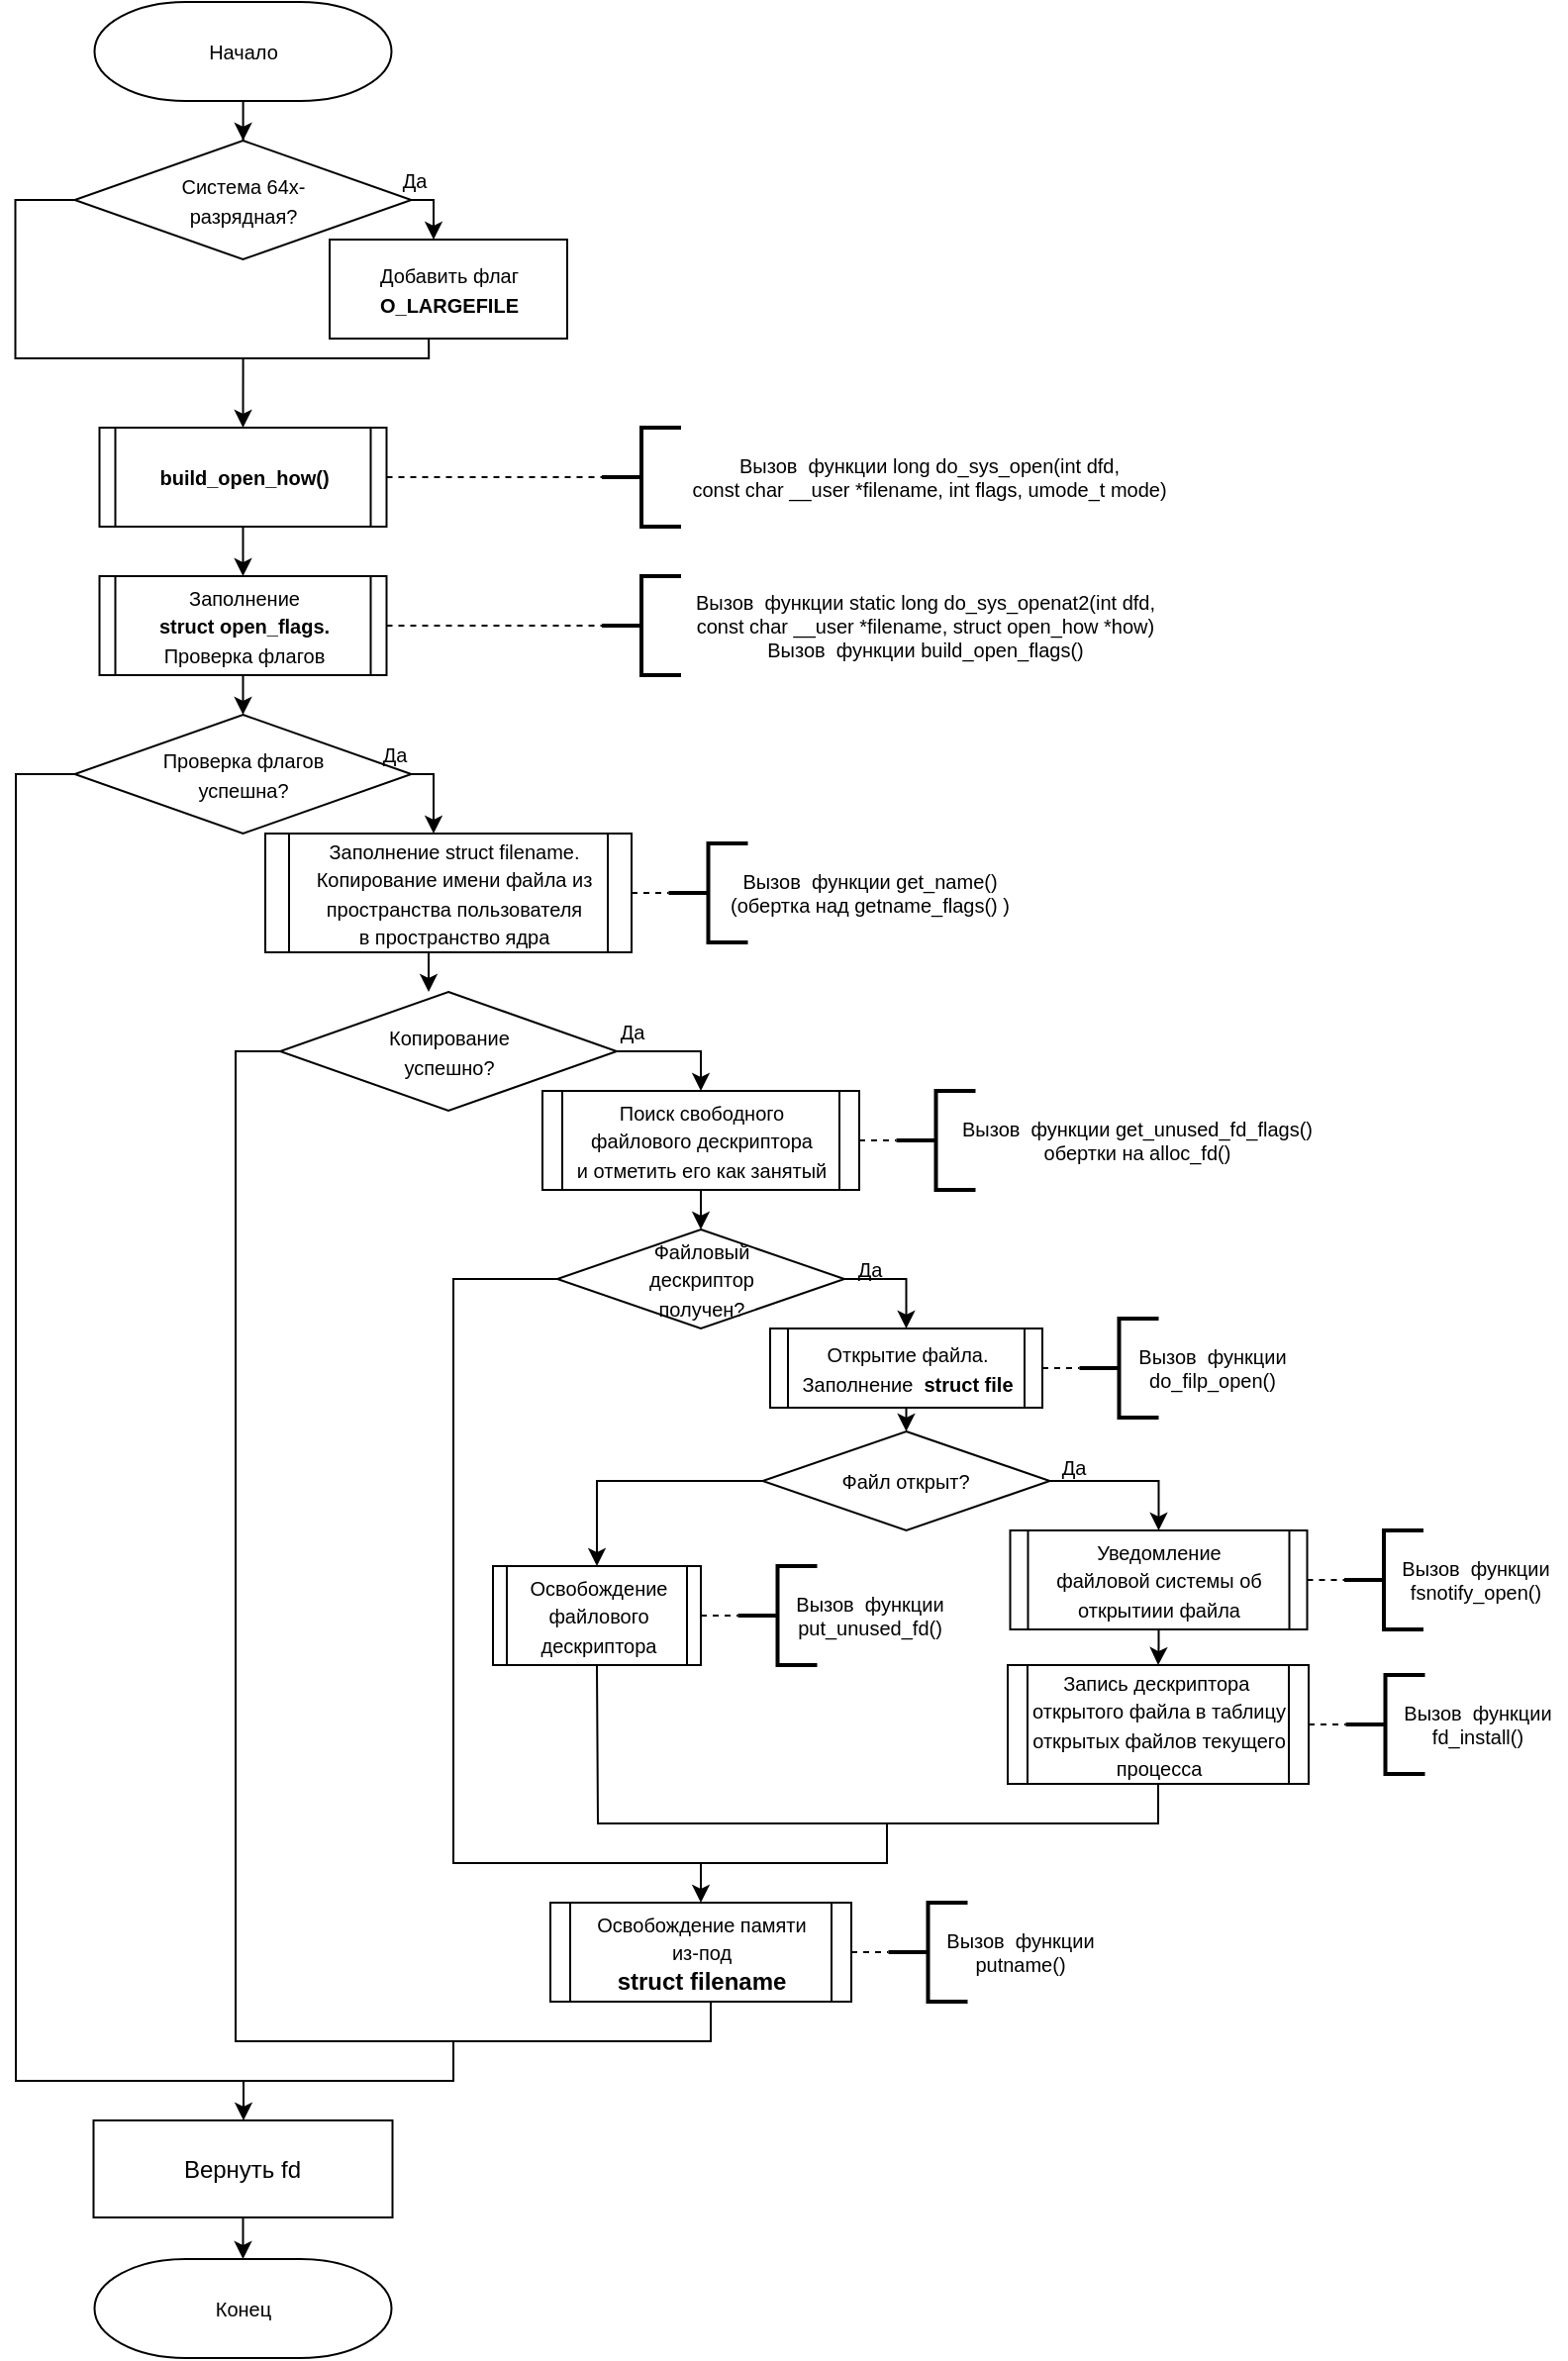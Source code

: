 <mxfile version="18.1.1" type="device" pages="9"><diagram id="c2XTWXLVC-m2qoaIguXX" name="open"><mxGraphModel dx="1422" dy="762" grid="1" gridSize="10" guides="1" tooltips="1" connect="1" arrows="1" fold="1" page="1" pageScale="1" pageWidth="1169" pageHeight="827" math="0" shadow="0"><root><mxCell id="0"/><mxCell id="1" parent="0"/><mxCell id="Z9M_0i574EPpmVIjxu1M-3" value="" style="edgeStyle=orthogonalEdgeStyle;rounded=0;orthogonalLoop=1;jettySize=auto;html=1;" parent="1" source="Z9M_0i574EPpmVIjxu1M-1" target="Z9M_0i574EPpmVIjxu1M-2" edge="1"><mxGeometry relative="1" as="geometry"/></mxCell><mxCell id="Z9M_0i574EPpmVIjxu1M-1" value="&lt;font style=&quot;font-size: 10px&quot;&gt;Начало&lt;/font&gt;" style="strokeWidth=1;html=1;shape=mxgraph.flowchart.terminator;whiteSpace=wrap;" parent="1" vertex="1"><mxGeometry x="78.75" y="20" width="150" height="50" as="geometry"/></mxCell><mxCell id="Z9M_0i574EPpmVIjxu1M-6" value="" style="edgeStyle=elbowEdgeStyle;rounded=0;orthogonalLoop=1;jettySize=auto;html=1;elbow=vertical;exitX=1;exitY=0.5;exitDx=0;exitDy=0;exitPerimeter=0;" parent="1" source="Z9M_0i574EPpmVIjxu1M-2" edge="1"><mxGeometry relative="1" as="geometry"><mxPoint x="250" y="140" as="targetPoint"/><Array as="points"><mxPoint x="250" y="120"/></Array></mxGeometry></mxCell><mxCell id="Z9M_0i574EPpmVIjxu1M-2" value="&lt;font style=&quot;font-size: 10px&quot;&gt;Система 64х-&lt;br&gt;разрядная?&lt;/font&gt;" style="strokeWidth=1;html=1;shape=mxgraph.flowchart.decision;whiteSpace=wrap;" parent="1" vertex="1"><mxGeometry x="68.75" y="90" width="170" height="60" as="geometry"/></mxCell><mxCell id="Z9M_0i574EPpmVIjxu1M-47" value="" style="edgeStyle=orthogonalEdgeStyle;rounded=0;sketch=0;orthogonalLoop=1;jettySize=auto;html=1;fontSize=10;entryX=0.5;entryY=0;entryDx=0;entryDy=0;" parent="1" target="Z9M_0i574EPpmVIjxu1M-8" edge="1"><mxGeometry relative="1" as="geometry"><mxPoint x="247.571" y="190" as="sourcePoint"/><mxPoint x="247.5" y="265" as="targetPoint"/><Array as="points"><mxPoint x="248" y="200"/><mxPoint x="154" y="200"/></Array></mxGeometry></mxCell><mxCell id="Z9M_0i574EPpmVIjxu1M-4" value="&lt;font style=&quot;font-size: 10px&quot;&gt;Добавить флаг&lt;br&gt;&lt;b&gt;O_LARGEFILE&lt;/b&gt;&lt;/font&gt;" style="rounded=0;whiteSpace=wrap;html=1;absoluteArcSize=1;arcSize=14;strokeWidth=1;" parent="1" vertex="1"><mxGeometry x="197.5" y="140" width="120" height="50" as="geometry"/></mxCell><mxCell id="Z9M_0i574EPpmVIjxu1M-7" value="&lt;font style=&quot;font-size: 10px&quot;&gt;Да&lt;/font&gt;" style="text;html=1;align=center;verticalAlign=middle;resizable=0;points=[];autosize=1;strokeColor=none;fillColor=none;" parent="1" vertex="1"><mxGeometry x="225" y="100" width="30" height="20" as="geometry"/></mxCell><mxCell id="Z9M_0i574EPpmVIjxu1M-12" value="" style="edgeStyle=elbowEdgeStyle;rounded=0;orthogonalLoop=1;jettySize=auto;elbow=vertical;html=1;entryX=0.5;entryY=0;entryDx=0;entryDy=0;" parent="1" source="Z9M_0i574EPpmVIjxu1M-8" target="Z9M_0i574EPpmVIjxu1M-10" edge="1"><mxGeometry relative="1" as="geometry"/></mxCell><mxCell id="Z9M_0i574EPpmVIjxu1M-8" value="" style="verticalLabelPosition=bottom;verticalAlign=top;html=1;shape=process;whiteSpace=wrap;rounded=0;size=0.052;arcSize=6;strokeWidth=1;" parent="1" vertex="1"><mxGeometry x="81.25" y="235" width="145" height="50" as="geometry"/></mxCell><mxCell id="Z9M_0i574EPpmVIjxu1M-9" value="&lt;b&gt;&lt;font style=&quot;font-size: 10px&quot;&gt;build_open_how()&lt;/font&gt;&lt;/b&gt;" style="text;html=1;align=center;verticalAlign=middle;resizable=0;points=[];autosize=1;strokeColor=none;fillColor=none;" parent="1" vertex="1"><mxGeometry x="103.75" y="250" width="100" height="20" as="geometry"/></mxCell><mxCell id="Z9M_0i574EPpmVIjxu1M-10" value="" style="verticalLabelPosition=bottom;verticalAlign=top;html=1;shape=process;whiteSpace=wrap;rounded=0;size=0.052;arcSize=6;strokeWidth=1;" parent="1" vertex="1"><mxGeometry x="81.25" y="310" width="145" height="50" as="geometry"/></mxCell><mxCell id="Z9M_0i574EPpmVIjxu1M-15" value="" style="edgeStyle=elbowEdgeStyle;rounded=0;orthogonalLoop=1;jettySize=auto;elbow=vertical;html=1;" parent="1" source="Z9M_0i574EPpmVIjxu1M-11" target="Z9M_0i574EPpmVIjxu1M-14" edge="1"><mxGeometry relative="1" as="geometry"/></mxCell><mxCell id="Z9M_0i574EPpmVIjxu1M-11" value="&lt;font style=&quot;font-size: 10px&quot;&gt;Заполнение&lt;b&gt; &lt;br&gt;struct&amp;nbsp;&lt;/b&gt;&lt;b&gt;open_flags. &lt;/b&gt;&lt;br&gt;Проверка флагов&lt;/font&gt;" style="text;html=1;align=center;verticalAlign=middle;resizable=0;points=[];autosize=1;strokeColor=none;fillColor=none;" parent="1" vertex="1"><mxGeometry x="103.75" y="310" width="100" height="50" as="geometry"/></mxCell><mxCell id="Z9M_0i574EPpmVIjxu1M-18" value="" style="edgeStyle=elbowEdgeStyle;rounded=0;orthogonalLoop=1;jettySize=auto;elbow=vertical;html=1;exitX=1;exitY=0.5;exitDx=0;exitDy=0;exitPerimeter=0;" parent="1" source="Z9M_0i574EPpmVIjxu1M-14" edge="1"><mxGeometry relative="1" as="geometry"><mxPoint x="250" y="440" as="targetPoint"/><Array as="points"><mxPoint x="250" y="410"/></Array></mxGeometry></mxCell><mxCell id="Z9M_0i574EPpmVIjxu1M-73" value="" style="edgeStyle=orthogonalEdgeStyle;rounded=0;sketch=0;orthogonalLoop=1;jettySize=auto;html=1;fontSize=10;elbow=vertical;entryX=0.5;entryY=0;entryDx=0;entryDy=0;" parent="1" source="Z9M_0i574EPpmVIjxu1M-14" target="ipqE1b7JqoS-UDY3G7tD-1" edge="1"><mxGeometry relative="1" as="geometry"><mxPoint x="-21.25" y="1091.0" as="targetPoint"/><Array as="points"><mxPoint x="39" y="410"/><mxPoint x="39" y="1070"/><mxPoint x="154" y="1070"/><mxPoint x="154" y="1090"/></Array></mxGeometry></mxCell><mxCell id="Z9M_0i574EPpmVIjxu1M-14" value="&lt;font style=&quot;font-size: 10px&quot;&gt;Проверка флагов &lt;br&gt;успешна?&lt;/font&gt;" style="strokeWidth=1;html=1;shape=mxgraph.flowchart.decision;whiteSpace=wrap;" parent="1" vertex="1"><mxGeometry x="68.75" y="380" width="170" height="60" as="geometry"/></mxCell><mxCell id="Z9M_0i574EPpmVIjxu1M-21" value="" style="edgeStyle=elbowEdgeStyle;rounded=0;orthogonalLoop=1;jettySize=auto;elbow=vertical;html=1;" parent="1" edge="1"><mxGeometry relative="1" as="geometry"><mxPoint x="247.5" y="500" as="sourcePoint"/><mxPoint x="247.5" y="520" as="targetPoint"/></mxGeometry></mxCell><mxCell id="Z9M_0i574EPpmVIjxu1M-16" value="" style="verticalLabelPosition=bottom;verticalAlign=top;html=1;shape=process;whiteSpace=wrap;rounded=0;size=0.063;arcSize=6;strokeWidth=1;" parent="1" vertex="1"><mxGeometry x="165" y="440" width="185" height="60" as="geometry"/></mxCell><mxCell id="Z9M_0i574EPpmVIjxu1M-17" value="&lt;font style=&quot;font-size: 10px&quot;&gt;Заполнение struct filename. &lt;br&gt;Копирование имени файла из &lt;br&gt;пространства пользователя&lt;br&gt;в пространство ядра&lt;/font&gt;" style="text;html=1;align=center;verticalAlign=middle;resizable=0;points=[];autosize=1;strokeColor=none;fillColor=none;" parent="1" vertex="1"><mxGeometry x="185" y="440" width="150" height="60" as="geometry"/></mxCell><mxCell id="Z9M_0i574EPpmVIjxu1M-19" value="&lt;font style=&quot;font-size: 10px&quot;&gt;Да&lt;/font&gt;" style="text;html=1;align=center;verticalAlign=middle;resizable=0;points=[];autosize=1;strokeColor=none;fillColor=none;" parent="1" vertex="1"><mxGeometry x="215" y="390" width="30" height="20" as="geometry"/></mxCell><mxCell id="Z9M_0i574EPpmVIjxu1M-24" value="" style="edgeStyle=elbowEdgeStyle;rounded=0;orthogonalLoop=1;jettySize=auto;elbow=vertical;html=1;exitX=1;exitY=0.5;exitDx=0;exitDy=0;exitPerimeter=0;entryX=0.5;entryY=0;entryDx=0;entryDy=0;" parent="1" source="Z9M_0i574EPpmVIjxu1M-20" target="Z9M_0i574EPpmVIjxu1M-22" edge="1"><mxGeometry relative="1" as="geometry"><Array as="points"><mxPoint x="360" y="550"/></Array></mxGeometry></mxCell><mxCell id="Z9M_0i574EPpmVIjxu1M-20" value="&lt;font style=&quot;font-size: 10px&quot;&gt;Копирование&lt;br&gt;успешно?&lt;/font&gt;" style="strokeWidth=1;html=1;shape=mxgraph.flowchart.decision;whiteSpace=wrap;" parent="1" vertex="1"><mxGeometry x="172.5" y="520" width="170" height="60" as="geometry"/></mxCell><mxCell id="Z9M_0i574EPpmVIjxu1M-27" value="" style="edgeStyle=elbowEdgeStyle;rounded=0;orthogonalLoop=1;jettySize=auto;elbow=vertical;html=1;" parent="1" source="Z9M_0i574EPpmVIjxu1M-22" target="Z9M_0i574EPpmVIjxu1M-26" edge="1"><mxGeometry relative="1" as="geometry"/></mxCell><mxCell id="Z9M_0i574EPpmVIjxu1M-22" value="" style="verticalLabelPosition=bottom;verticalAlign=top;html=1;shape=process;whiteSpace=wrap;rounded=0;size=0.063;arcSize=6;strokeWidth=1;" parent="1" vertex="1"><mxGeometry x="305" y="570" width="160" height="50" as="geometry"/></mxCell><mxCell id="Z9M_0i574EPpmVIjxu1M-23" value="&lt;font style=&quot;font-size: 10px&quot;&gt;Поиск свободного &lt;br&gt;файлового дескриптора &lt;br&gt;и отметить его как занятый&lt;/font&gt;" style="text;html=1;align=center;verticalAlign=middle;resizable=0;points=[];autosize=1;strokeColor=none;fillColor=none;" parent="1" vertex="1"><mxGeometry x="315" y="570" width="140" height="50" as="geometry"/></mxCell><mxCell id="Z9M_0i574EPpmVIjxu1M-25" value="&lt;font style=&quot;font-size: 10px&quot;&gt;Да&lt;/font&gt;" style="text;html=1;align=center;verticalAlign=middle;resizable=0;points=[];autosize=1;strokeColor=none;fillColor=none;" parent="1" vertex="1"><mxGeometry x="335" y="530" width="30" height="20" as="geometry"/></mxCell><mxCell id="Z9M_0i574EPpmVIjxu1M-31" value="" style="edgeStyle=elbowEdgeStyle;rounded=0;orthogonalLoop=1;jettySize=auto;elbow=vertical;html=1;entryX=0.5;entryY=0;entryDx=0;entryDy=0;exitX=1;exitY=0.5;exitDx=0;exitDy=0;exitPerimeter=0;" parent="1" source="Z9M_0i574EPpmVIjxu1M-26" target="Z9M_0i574EPpmVIjxu1M-28" edge="1"><mxGeometry relative="1" as="geometry"><Array as="points"><mxPoint x="480" y="665"/></Array></mxGeometry></mxCell><mxCell id="Z9M_0i574EPpmVIjxu1M-65" value="" style="edgeStyle=orthogonalEdgeStyle;rounded=0;sketch=0;orthogonalLoop=1;jettySize=auto;html=1;fontSize=10;elbow=vertical;entryX=0.5;entryY=0;entryDx=0;entryDy=0;" parent="1" source="Z9M_0i574EPpmVIjxu1M-26" target="Z9M_0i574EPpmVIjxu1M-61" edge="1"><mxGeometry relative="1" as="geometry"><mxPoint x="195" y="990" as="targetPoint"/><Array as="points"><mxPoint x="260" y="665"/><mxPoint x="260" y="960"/><mxPoint x="385" y="960"/></Array></mxGeometry></mxCell><mxCell id="Z9M_0i574EPpmVIjxu1M-26" value="&lt;font style=&quot;font-size: 10px&quot;&gt;Файловый &lt;br&gt;дескриптор &lt;br&gt;получен?&lt;/font&gt;" style="strokeWidth=1;html=1;shape=mxgraph.flowchart.decision;whiteSpace=wrap;" parent="1" vertex="1"><mxGeometry x="312.5" y="640" width="145" height="50" as="geometry"/></mxCell><mxCell id="Z9M_0i574EPpmVIjxu1M-34" value="" style="edgeStyle=elbowEdgeStyle;rounded=0;orthogonalLoop=1;jettySize=auto;elbow=vertical;html=1;" parent="1" source="Z9M_0i574EPpmVIjxu1M-28" target="Z9M_0i574EPpmVIjxu1M-33" edge="1"><mxGeometry relative="1" as="geometry"/></mxCell><mxCell id="Z9M_0i574EPpmVIjxu1M-28" value="" style="verticalLabelPosition=bottom;verticalAlign=top;html=1;shape=process;whiteSpace=wrap;rounded=0;size=0.063;arcSize=6;strokeWidth=1;" parent="1" vertex="1"><mxGeometry x="420" y="690" width="137.5" height="40" as="geometry"/></mxCell><mxCell id="Z9M_0i574EPpmVIjxu1M-29" value="&lt;font style=&quot;font-size: 10px&quot;&gt;Открытие файла.&lt;br&gt;Заполнение&amp;nbsp;&amp;nbsp;&lt;b&gt;struct file&lt;/b&gt;&lt;/font&gt;" style="text;html=1;align=center;verticalAlign=middle;resizable=0;points=[];autosize=1;strokeColor=none;fillColor=none;" parent="1" vertex="1"><mxGeometry x="428.75" y="695" width="120" height="30" as="geometry"/></mxCell><mxCell id="Z9M_0i574EPpmVIjxu1M-32" value="&lt;font style=&quot;font-size: 10px&quot;&gt;Да&lt;/font&gt;" style="text;html=1;align=center;verticalAlign=middle;resizable=0;points=[];autosize=1;strokeColor=none;fillColor=none;" parent="1" vertex="1"><mxGeometry x="455" y="650" width="30" height="20" as="geometry"/></mxCell><mxCell id="Z9M_0i574EPpmVIjxu1M-37" value="" style="edgeStyle=elbowEdgeStyle;rounded=0;orthogonalLoop=1;jettySize=auto;elbow=vertical;html=1;exitX=1;exitY=0.5;exitDx=0;exitDy=0;exitPerimeter=0;entryX=0.5;entryY=0;entryDx=0;entryDy=0;" parent="1" source="Z9M_0i574EPpmVIjxu1M-33" target="Z9M_0i574EPpmVIjxu1M-35" edge="1"><mxGeometry relative="1" as="geometry"><Array as="points"><mxPoint x="584" y="767"/></Array></mxGeometry></mxCell><mxCell id="Z9M_0i574EPpmVIjxu1M-50" value="" style="edgeStyle=orthogonalEdgeStyle;rounded=0;sketch=0;orthogonalLoop=1;jettySize=auto;html=1;fontSize=10;elbow=vertical;entryX=0.5;entryY=0;entryDx=0;entryDy=0;" parent="1" source="Z9M_0i574EPpmVIjxu1M-33" target="Z9M_0i574EPpmVIjxu1M-48" edge="1"><mxGeometry relative="1" as="geometry"><Array as="points"><mxPoint x="333" y="767"/></Array></mxGeometry></mxCell><mxCell id="Z9M_0i574EPpmVIjxu1M-33" value="&lt;font style=&quot;font-size: 10px&quot;&gt;Файл открыт?&lt;/font&gt;" style="strokeWidth=1;html=1;shape=mxgraph.flowchart.decision;whiteSpace=wrap;" parent="1" vertex="1"><mxGeometry x="416.25" y="742" width="145" height="50" as="geometry"/></mxCell><mxCell id="Z9M_0i574EPpmVIjxu1M-42" value="" style="edgeStyle=elbowEdgeStyle;rounded=0;orthogonalLoop=1;jettySize=auto;elbow=vertical;html=1;entryX=0.5;entryY=0;entryDx=0;entryDy=0;" parent="1" source="Z9M_0i574EPpmVIjxu1M-35" target="Z9M_0i574EPpmVIjxu1M-40" edge="1"><mxGeometry relative="1" as="geometry"/></mxCell><mxCell id="Z9M_0i574EPpmVIjxu1M-35" value="" style="verticalLabelPosition=bottom;verticalAlign=top;html=1;shape=process;whiteSpace=wrap;rounded=0;size=0.063;arcSize=6;strokeWidth=1;" parent="1" vertex="1"><mxGeometry x="541.25" y="792" width="150" height="50" as="geometry"/></mxCell><mxCell id="Z9M_0i574EPpmVIjxu1M-36" value="&lt;font style=&quot;font-size: 10px&quot;&gt;Уведомление &lt;br&gt;файловой системы об &lt;br&gt;открытиии файла&lt;/font&gt;" style="text;html=1;align=center;verticalAlign=middle;resizable=0;points=[];autosize=1;strokeColor=none;fillColor=none;" parent="1" vertex="1"><mxGeometry x="556.25" y="792" width="120" height="50" as="geometry"/></mxCell><mxCell id="Z9M_0i574EPpmVIjxu1M-39" value="&lt;font style=&quot;font-size: 10px&quot;&gt;Да&lt;/font&gt;" style="text;html=1;align=center;verticalAlign=middle;resizable=0;points=[];autosize=1;strokeColor=none;fillColor=none;" parent="1" vertex="1"><mxGeometry x="557.5" y="750" width="30" height="20" as="geometry"/></mxCell><mxCell id="Z9M_0i574EPpmVIjxu1M-40" value="" style="verticalLabelPosition=bottom;verticalAlign=top;html=1;shape=process;whiteSpace=wrap;rounded=0;size=0.063;arcSize=6;strokeWidth=1;" parent="1" vertex="1"><mxGeometry x="540" y="860" width="152" height="60" as="geometry"/></mxCell><mxCell id="Z9M_0i574EPpmVIjxu1M-41" value="&lt;font style=&quot;font-size: 10px&quot;&gt;Запись дескриптора&amp;nbsp;&lt;br&gt;открытого файла в таблицу &lt;br&gt;открытых файлов текущего&lt;br&gt;процесса&lt;/font&gt;" style="text;html=1;align=center;verticalAlign=middle;resizable=0;points=[];autosize=1;strokeColor=none;fillColor=none;" parent="1" vertex="1"><mxGeometry x="546.25" y="860" width="140" height="60" as="geometry"/></mxCell><mxCell id="Z9M_0i574EPpmVIjxu1M-44" value="" style="endArrow=none;html=1;rounded=0;sketch=0;fontSize=10;exitX=0;exitY=0.5;exitDx=0;exitDy=0;exitPerimeter=0;edgeStyle=orthogonalEdgeStyle;elbow=vertical;" parent="1" source="Z9M_0i574EPpmVIjxu1M-2" edge="1"><mxGeometry width="50" height="50" relative="1" as="geometry"><mxPoint x="208.75" y="250" as="sourcePoint"/><mxPoint x="153.75" y="200" as="targetPoint"/><Array as="points"><mxPoint x="38.75" y="120"/><mxPoint x="38.75" y="200"/></Array></mxGeometry></mxCell><mxCell id="Z9M_0i574EPpmVIjxu1M-48" value="" style="verticalLabelPosition=bottom;verticalAlign=top;html=1;shape=process;whiteSpace=wrap;rounded=0;size=0.063;arcSize=6;strokeWidth=1;" parent="1" vertex="1"><mxGeometry x="280" y="810" width="105" height="50" as="geometry"/></mxCell><mxCell id="Z9M_0i574EPpmVIjxu1M-49" value="&lt;span style=&quot;font-size: 10px&quot;&gt;Освобождение &lt;br&gt;файлового &lt;br&gt;дескриптора&lt;/span&gt;" style="text;html=1;align=center;verticalAlign=middle;resizable=0;points=[];autosize=1;strokeColor=none;fillColor=none;" parent="1" vertex="1"><mxGeometry x="292.5" y="810" width="80" height="50" as="geometry"/></mxCell><mxCell id="Z9M_0i574EPpmVIjxu1M-52" value="" style="strokeWidth=2;html=1;shape=mxgraph.flowchart.annotation_2;align=left;labelPosition=right;pointerEvents=1;rounded=0;sketch=0;fontSize=10;" parent="1" vertex="1"><mxGeometry x="403.75" y="810" width="40" height="50" as="geometry"/></mxCell><mxCell id="Z9M_0i574EPpmVIjxu1M-53" value="" style="endArrow=none;dashed=1;html=1;rounded=0;sketch=0;fontSize=10;elbow=vertical;entryX=0;entryY=0.5;entryDx=0;entryDy=0;entryPerimeter=0;" parent="1" target="Z9M_0i574EPpmVIjxu1M-52" edge="1"><mxGeometry width="50" height="50" relative="1" as="geometry"><mxPoint x="385" y="835" as="sourcePoint"/><mxPoint x="415" y="830" as="targetPoint"/></mxGeometry></mxCell><mxCell id="Z9M_0i574EPpmVIjxu1M-54" value="Вызов&amp;nbsp; функции&lt;br&gt;put_unused_fd()" style="text;html=1;align=center;verticalAlign=middle;resizable=0;points=[];autosize=1;strokeColor=none;fillColor=none;fontSize=10;" parent="1" vertex="1"><mxGeometry x="425" y="820" width="90" height="30" as="geometry"/></mxCell><mxCell id="Z9M_0i574EPpmVIjxu1M-55" value="" style="strokeWidth=2;html=1;shape=mxgraph.flowchart.annotation_2;align=left;labelPosition=right;pointerEvents=1;rounded=0;sketch=0;fontSize=10;" parent="1" vertex="1"><mxGeometry x="710" y="792" width="40" height="50" as="geometry"/></mxCell><mxCell id="Z9M_0i574EPpmVIjxu1M-56" value="" style="endArrow=none;dashed=1;html=1;rounded=0;sketch=0;fontSize=10;elbow=vertical;entryX=0;entryY=0.5;entryDx=0;entryDy=0;entryPerimeter=0;" parent="1" target="Z9M_0i574EPpmVIjxu1M-55" edge="1"><mxGeometry width="50" height="50" relative="1" as="geometry"><mxPoint x="691.25" y="817" as="sourcePoint"/><mxPoint x="721.25" y="812" as="targetPoint"/></mxGeometry></mxCell><mxCell id="Z9M_0i574EPpmVIjxu1M-57" value="Вызов&amp;nbsp; функции&lt;br&gt;fsnotify_open()" style="text;html=1;align=center;verticalAlign=middle;resizable=0;points=[];autosize=1;strokeColor=none;fillColor=none;fontSize=10;" parent="1" vertex="1"><mxGeometry x="731.25" y="802" width="90" height="30" as="geometry"/></mxCell><mxCell id="Z9M_0i574EPpmVIjxu1M-58" value="" style="strokeWidth=2;html=1;shape=mxgraph.flowchart.annotation_2;align=left;labelPosition=right;pointerEvents=1;rounded=0;sketch=0;fontSize=10;" parent="1" vertex="1"><mxGeometry x="710.75" y="865" width="40" height="50" as="geometry"/></mxCell><mxCell id="Z9M_0i574EPpmVIjxu1M-59" value="" style="endArrow=none;dashed=1;html=1;rounded=0;sketch=0;fontSize=10;elbow=vertical;entryX=0;entryY=0.5;entryDx=0;entryDy=0;entryPerimeter=0;" parent="1" target="Z9M_0i574EPpmVIjxu1M-58" edge="1"><mxGeometry width="50" height="50" relative="1" as="geometry"><mxPoint x="692" y="890" as="sourcePoint"/><mxPoint x="722" y="885" as="targetPoint"/></mxGeometry></mxCell><mxCell id="Z9M_0i574EPpmVIjxu1M-60" value="Вызов&amp;nbsp; функции&lt;br&gt;fd_install()" style="text;html=1;align=center;verticalAlign=middle;resizable=0;points=[];autosize=1;strokeColor=none;fillColor=none;fontSize=10;" parent="1" vertex="1"><mxGeometry x="732" y="875" width="90" height="30" as="geometry"/></mxCell><mxCell id="Z9M_0i574EPpmVIjxu1M-61" value="" style="verticalLabelPosition=bottom;verticalAlign=top;html=1;shape=process;whiteSpace=wrap;rounded=0;size=0.063;arcSize=6;strokeWidth=1;" parent="1" vertex="1"><mxGeometry x="309" y="980" width="152" height="50" as="geometry"/></mxCell><mxCell id="Z9M_0i574EPpmVIjxu1M-62" value="&lt;span style=&quot;font-size: 10px&quot;&gt;Освобождение памяти &lt;br&gt;из-под&lt;br&gt;&lt;/span&gt;&lt;b&gt;struct filename&lt;/b&gt;" style="text;html=1;align=center;verticalAlign=middle;resizable=0;points=[];autosize=1;strokeColor=none;fillColor=none;" parent="1" vertex="1"><mxGeometry x="325" y="980" width="120" height="50" as="geometry"/></mxCell><mxCell id="Z9M_0i574EPpmVIjxu1M-63" value="" style="endArrow=none;html=1;rounded=0;sketch=0;fontSize=10;elbow=vertical;exitX=0.5;exitY=1;exitDx=0;exitDy=0;entryX=0.5;entryY=1;entryDx=0;entryDy=0;" parent="1" source="Z9M_0i574EPpmVIjxu1M-48" target="Z9M_0i574EPpmVIjxu1M-40" edge="1"><mxGeometry width="50" height="50" relative="1" as="geometry"><mxPoint x="480" y="870" as="sourcePoint"/><mxPoint x="530" y="820" as="targetPoint"/><Array as="points"><mxPoint x="333" y="940"/><mxPoint x="616" y="940"/></Array></mxGeometry></mxCell><mxCell id="Z9M_0i574EPpmVIjxu1M-66" value="" style="endArrow=none;html=1;rounded=0;sketch=0;fontSize=10;elbow=vertical;edgeStyle=orthogonalEdgeStyle;" parent="1" edge="1"><mxGeometry width="50" height="50" relative="1" as="geometry"><mxPoint x="380" y="960" as="sourcePoint"/><mxPoint x="479" y="940" as="targetPoint"/><Array as="points"><mxPoint x="389" y="960"/><mxPoint x="479" y="960"/></Array></mxGeometry></mxCell><mxCell id="Z9M_0i574EPpmVIjxu1M-67" value="" style="strokeWidth=2;html=1;shape=mxgraph.flowchart.annotation_2;align=left;labelPosition=right;pointerEvents=1;rounded=0;sketch=0;fontSize=10;" parent="1" vertex="1"><mxGeometry x="479.75" y="980" width="40" height="50" as="geometry"/></mxCell><mxCell id="Z9M_0i574EPpmVIjxu1M-68" value="" style="endArrow=none;dashed=1;html=1;rounded=0;sketch=0;fontSize=10;elbow=vertical;entryX=0;entryY=0.5;entryDx=0;entryDy=0;entryPerimeter=0;" parent="1" target="Z9M_0i574EPpmVIjxu1M-67" edge="1"><mxGeometry width="50" height="50" relative="1" as="geometry"><mxPoint x="461" y="1005.0" as="sourcePoint"/><mxPoint x="491" y="1000" as="targetPoint"/></mxGeometry></mxCell><mxCell id="Z9M_0i574EPpmVIjxu1M-69" value="Вызов&amp;nbsp; функции&lt;br&gt;putname()" style="text;html=1;align=center;verticalAlign=middle;resizable=0;points=[];autosize=1;strokeColor=none;fillColor=none;fontSize=10;" parent="1" vertex="1"><mxGeometry x="501" y="990" width="90" height="30" as="geometry"/></mxCell><mxCell id="Z9M_0i574EPpmVIjxu1M-70" value="&lt;span style=&quot;font-size: 10px&quot;&gt;Конец&lt;/span&gt;" style="strokeWidth=1;html=1;shape=mxgraph.flowchart.terminator;whiteSpace=wrap;" parent="1" vertex="1"><mxGeometry x="78.75" y="1160" width="150" height="50" as="geometry"/></mxCell><mxCell id="Z9M_0i574EPpmVIjxu1M-71" value="" style="endArrow=none;html=1;rounded=0;sketch=0;fontSize=10;elbow=vertical;exitX=0;exitY=0.5;exitDx=0;exitDy=0;exitPerimeter=0;edgeStyle=orthogonalEdgeStyle;" parent="1" source="Z9M_0i574EPpmVIjxu1M-20" edge="1"><mxGeometry width="50" height="50" relative="1" as="geometry"><mxPoint x="200" y="820" as="sourcePoint"/><mxPoint x="390" y="1030" as="targetPoint"/><Array as="points"><mxPoint x="150" y="550"/><mxPoint x="150" y="1050"/><mxPoint x="390" y="1050"/></Array></mxGeometry></mxCell><mxCell id="Z9M_0i574EPpmVIjxu1M-74" value="" style="endArrow=none;html=1;rounded=0;sketch=0;fontSize=10;elbow=vertical;" parent="1" edge="1"><mxGeometry width="50" height="50" relative="1" as="geometry"><mxPoint x="130" y="1070" as="sourcePoint"/><mxPoint x="260" y="1050" as="targetPoint"/><Array as="points"><mxPoint x="260" y="1070"/></Array></mxGeometry></mxCell><mxCell id="Z9M_0i574EPpmVIjxu1M-75" value="" style="strokeWidth=2;html=1;shape=mxgraph.flowchart.annotation_2;align=left;labelPosition=right;pointerEvents=1;rounded=0;sketch=0;fontSize=10;" parent="1" vertex="1"><mxGeometry x="576.25" y="685" width="40" height="50" as="geometry"/></mxCell><mxCell id="Z9M_0i574EPpmVIjxu1M-76" value="" style="endArrow=none;dashed=1;html=1;rounded=0;sketch=0;fontSize=10;elbow=vertical;entryX=0;entryY=0.5;entryDx=0;entryDy=0;entryPerimeter=0;" parent="1" target="Z9M_0i574EPpmVIjxu1M-75" edge="1"><mxGeometry width="50" height="50" relative="1" as="geometry"><mxPoint x="557.5" y="710.0" as="sourcePoint"/><mxPoint x="587.5" y="705" as="targetPoint"/></mxGeometry></mxCell><mxCell id="Z9M_0i574EPpmVIjxu1M-77" value="Вызов&amp;nbsp; функции&lt;br&gt;do_filp_open()" style="text;html=1;align=center;verticalAlign=middle;resizable=0;points=[];autosize=1;strokeColor=none;fillColor=none;fontSize=10;" parent="1" vertex="1"><mxGeometry x="597.5" y="695" width="90" height="30" as="geometry"/></mxCell><mxCell id="Z9M_0i574EPpmVIjxu1M-81" value="" style="strokeWidth=2;html=1;shape=mxgraph.flowchart.annotation_2;align=left;labelPosition=right;pointerEvents=1;rounded=0;sketch=0;fontSize=10;" parent="1" vertex="1"><mxGeometry x="483.75" y="570" width="40" height="50" as="geometry"/></mxCell><mxCell id="Z9M_0i574EPpmVIjxu1M-82" value="" style="endArrow=none;dashed=1;html=1;rounded=0;sketch=0;fontSize=10;elbow=vertical;entryX=0;entryY=0.5;entryDx=0;entryDy=0;entryPerimeter=0;" parent="1" target="Z9M_0i574EPpmVIjxu1M-81" edge="1"><mxGeometry width="50" height="50" relative="1" as="geometry"><mxPoint x="465" y="595.0" as="sourcePoint"/><mxPoint x="495" y="590" as="targetPoint"/></mxGeometry></mxCell><mxCell id="Z9M_0i574EPpmVIjxu1M-83" value="Вызов&amp;nbsp; функции get_unused_fd_flags()&lt;br&gt;обертки на alloc_fd()" style="text;html=1;align=center;verticalAlign=middle;resizable=0;points=[];autosize=1;strokeColor=none;fillColor=none;fontSize=10;" parent="1" vertex="1"><mxGeometry x="510" y="580" width="190" height="30" as="geometry"/></mxCell><mxCell id="Z9M_0i574EPpmVIjxu1M-84" value="" style="strokeWidth=2;html=1;shape=mxgraph.flowchart.annotation_2;align=left;labelPosition=right;pointerEvents=1;rounded=0;sketch=0;fontSize=10;" parent="1" vertex="1"><mxGeometry x="368.75" y="445" width="40" height="50" as="geometry"/></mxCell><mxCell id="Z9M_0i574EPpmVIjxu1M-85" value="" style="endArrow=none;dashed=1;html=1;rounded=0;sketch=0;fontSize=10;elbow=vertical;entryX=0;entryY=0.5;entryDx=0;entryDy=0;entryPerimeter=0;" parent="1" target="Z9M_0i574EPpmVIjxu1M-84" edge="1"><mxGeometry width="50" height="50" relative="1" as="geometry"><mxPoint x="350" y="470.0" as="sourcePoint"/><mxPoint x="380" y="465" as="targetPoint"/></mxGeometry></mxCell><mxCell id="Z9M_0i574EPpmVIjxu1M-86" value="Вызов&amp;nbsp; функции get_name()&lt;br&gt;(обертка над getname_flags() )" style="text;html=1;align=center;verticalAlign=middle;resizable=0;points=[];autosize=1;strokeColor=none;fillColor=none;fontSize=10;" parent="1" vertex="1"><mxGeometry x="390" y="455" width="160" height="30" as="geometry"/></mxCell><mxCell id="Z9M_0i574EPpmVIjxu1M-90" value="" style="strokeWidth=2;html=1;shape=mxgraph.flowchart.annotation_2;align=left;labelPosition=right;pointerEvents=1;rounded=0;sketch=0;fontSize=10;" parent="1" vertex="1"><mxGeometry x="335" y="235" width="40" height="50" as="geometry"/></mxCell><mxCell id="Z9M_0i574EPpmVIjxu1M-91" value="" style="endArrow=none;dashed=1;html=1;rounded=0;sketch=0;fontSize=10;elbow=vertical;entryX=0;entryY=0.5;entryDx=0;entryDy=0;entryPerimeter=0;exitX=1;exitY=0.5;exitDx=0;exitDy=0;" parent="1" source="Z9M_0i574EPpmVIjxu1M-8" target="Z9M_0i574EPpmVIjxu1M-90" edge="1"><mxGeometry width="50" height="50" relative="1" as="geometry"><mxPoint x="152.5" y="215" as="sourcePoint"/><mxPoint x="337.5" y="205" as="targetPoint"/><Array as="points"/></mxGeometry></mxCell><mxCell id="Z9M_0i574EPpmVIjxu1M-92" value="Вызов&amp;nbsp; функции long do_sys_open(int dfd,&lt;br&gt;const char __user *filename, int flags, umode_t mode)" style="text;html=1;align=center;verticalAlign=middle;resizable=0;points=[];autosize=1;strokeColor=none;fillColor=none;fontSize=10;" parent="1" vertex="1"><mxGeometry x="375" y="245" width="250" height="30" as="geometry"/></mxCell><mxCell id="Z9M_0i574EPpmVIjxu1M-96" value="" style="strokeWidth=2;html=1;shape=mxgraph.flowchart.annotation_2;align=left;labelPosition=right;pointerEvents=1;rounded=0;sketch=0;fontSize=10;" parent="1" vertex="1"><mxGeometry x="335" y="310" width="40" height="50" as="geometry"/></mxCell><mxCell id="Z9M_0i574EPpmVIjxu1M-97" value="" style="endArrow=none;dashed=1;html=1;rounded=0;sketch=0;fontSize=10;elbow=vertical;edgeStyle=orthogonalEdgeStyle;entryX=0;entryY=0.5;entryDx=0;entryDy=0;entryPerimeter=0;exitX=1;exitY=0.5;exitDx=0;exitDy=0;" parent="1" source="Z9M_0i574EPpmVIjxu1M-10" target="Z9M_0i574EPpmVIjxu1M-96" edge="1"><mxGeometry width="50" height="50" relative="1" as="geometry"><mxPoint x="210" y="335" as="sourcePoint"/><mxPoint x="330" y="365" as="targetPoint"/><Array as="points"><mxPoint x="310" y="335"/><mxPoint x="310" y="335"/></Array></mxGeometry></mxCell><mxCell id="Z9M_0i574EPpmVIjxu1M-98" value="Вызов&amp;nbsp; функции static long do_sys_openat2(int dfd,&lt;br&gt;const char __user *filename, struct open_how *how)&lt;br&gt;Вызов&amp;nbsp; функции build_open_flags()" style="text;html=1;align=center;verticalAlign=middle;resizable=0;points=[];autosize=1;strokeColor=none;fillColor=none;fontSize=10;" parent="1" vertex="1"><mxGeometry x="372.5" y="315" width="250" height="40" as="geometry"/></mxCell><mxCell id="ipqE1b7JqoS-UDY3G7tD-2" style="edgeStyle=orthogonalEdgeStyle;rounded=0;orthogonalLoop=1;jettySize=auto;html=1;exitX=0.5;exitY=1;exitDx=0;exitDy=0;entryX=0.5;entryY=0;entryDx=0;entryDy=0;entryPerimeter=0;" parent="1" source="ipqE1b7JqoS-UDY3G7tD-1" target="Z9M_0i574EPpmVIjxu1M-70" edge="1"><mxGeometry relative="1" as="geometry"/></mxCell><mxCell id="ipqE1b7JqoS-UDY3G7tD-1" value="Вернуть fd" style="rounded=0;whiteSpace=wrap;html=1;" parent="1" vertex="1"><mxGeometry x="78.25" y="1090" width="151" height="49" as="geometry"/></mxCell></root></mxGraphModel></diagram><diagram id="rpDPqh9DhS6ak69i9aVi" name="build_open_flags"><mxGraphModel dx="1422" dy="762" grid="1" gridSize="10" guides="1" tooltips="1" connect="1" arrows="1" fold="1" page="1" pageScale="1" pageWidth="1169" pageHeight="827" math="0" shadow="0"><root><mxCell id="a8AHAOKP8o6uYqiTFRXP-0"/><mxCell id="a8AHAOKP8o6uYqiTFRXP-1" parent="a8AHAOKP8o6uYqiTFRXP-0"/><mxCell id="VxxEac4A_I1cDJCIn6oh-16" value="" style="edgeStyle=orthogonalEdgeStyle;rounded=0;sketch=0;orthogonalLoop=1;jettySize=auto;html=1;fontSize=10;elbow=vertical;entryX=0.5;entryY=0;entryDx=0;entryDy=0;" parent="a8AHAOKP8o6uYqiTFRXP-1" source="mrTTvbOEQv-XV0svkYhp-0" target="pwIfDvPfPgAW0AZOgmo2-0" edge="1"><mxGeometry relative="1" as="geometry"/></mxCell><mxCell id="mrTTvbOEQv-XV0svkYhp-0" value="&lt;font style=&quot;font-size: 10px&quot;&gt;Начало&lt;/font&gt;" style="strokeWidth=1;html=1;shape=mxgraph.flowchart.terminator;whiteSpace=wrap;" parent="a8AHAOKP8o6uYqiTFRXP-1" vertex="1"><mxGeometry x="200" y="20" width="160" height="50" as="geometry"/></mxCell><mxCell id="VxxEac4A_I1cDJCIn6oh-17" value="" style="edgeStyle=orthogonalEdgeStyle;rounded=0;sketch=0;orthogonalLoop=1;jettySize=auto;html=1;fontSize=10;elbow=vertical;entryX=0.5;entryY=0;entryDx=0;entryDy=0;entryPerimeter=0;" parent="a8AHAOKP8o6uYqiTFRXP-1" source="pwIfDvPfPgAW0AZOgmo2-0" target="VxxEac4A_I1cDJCIn6oh-0" edge="1"><mxGeometry relative="1" as="geometry"><mxPoint x="280" y="160" as="targetPoint"/></mxGeometry></mxCell><mxCell id="pwIfDvPfPgAW0AZOgmo2-0" value="&lt;span style=&quot;font-size: 10px&quot;&gt;Получить права доступа&lt;br&gt;acc_mode&lt;br&gt;&lt;/span&gt;" style="rounded=0;whiteSpace=wrap;html=1;absoluteArcSize=1;arcSize=14;strokeWidth=1;" parent="a8AHAOKP8o6uYqiTFRXP-1" vertex="1"><mxGeometry x="200" y="90" width="160" height="50" as="geometry"/></mxCell><mxCell id="VxxEac4A_I1cDJCIn6oh-18" value="" style="edgeStyle=orthogonalEdgeStyle;rounded=0;sketch=0;orthogonalLoop=1;jettySize=auto;html=1;fontSize=10;elbow=vertical;entryX=0.5;entryY=0;entryDx=0;entryDy=0;" parent="a8AHAOKP8o6uYqiTFRXP-1" target="VxxEac4A_I1cDJCIn6oh-1" edge="1"><mxGeometry relative="1" as="geometry"><mxPoint x="370" y="205" as="sourcePoint"/><Array as="points"><mxPoint x="400" y="205"/></Array></mxGeometry></mxCell><mxCell id="VxxEac4A_I1cDJCIn6oh-19" style="edgeStyle=orthogonalEdgeStyle;rounded=0;sketch=0;orthogonalLoop=1;jettySize=auto;html=1;entryX=0.5;entryY=0;entryDx=0;entryDy=0;fontSize=10;elbow=vertical;" parent="a8AHAOKP8o6uYqiTFRXP-1" source="VxxEac4A_I1cDJCIn6oh-0" target="VxxEac4A_I1cDJCIn6oh-2" edge="1"><mxGeometry relative="1" as="geometry"><Array as="points"><mxPoint x="160" y="205"/></Array></mxGeometry></mxCell><mxCell id="VxxEac4A_I1cDJCIn6oh-0" value="&lt;span style=&quot;font-size: 10px&quot;&gt;Установлены&lt;br&gt;&amp;nbsp;флаги &lt;b&gt;O_CREAT&lt;/b&gt; или &lt;br&gt;&lt;b&gt;__O_TMPFILE&lt;/b&gt;?&lt;/span&gt;" style="strokeWidth=1;html=1;shape=mxgraph.flowchart.decision;whiteSpace=wrap;" parent="a8AHAOKP8o6uYqiTFRXP-1" vertex="1"><mxGeometry x="190" y="170" width="180" height="70" as="geometry"/></mxCell><mxCell id="VxxEac4A_I1cDJCIn6oh-20" style="edgeStyle=orthogonalEdgeStyle;rounded=0;sketch=0;orthogonalLoop=1;jettySize=auto;html=1;entryX=0.5;entryY=0;entryDx=0;entryDy=0;entryPerimeter=0;fontSize=10;elbow=vertical;" parent="a8AHAOKP8o6uYqiTFRXP-1" source="VxxEac4A_I1cDJCIn6oh-1" target="VxxEac4A_I1cDJCIn6oh-3" edge="1"><mxGeometry relative="1" as="geometry"><Array as="points"><mxPoint x="400" y="300"/><mxPoint x="280" y="300"/></Array></mxGeometry></mxCell><mxCell id="VxxEac4A_I1cDJCIn6oh-1" value="&lt;span style=&quot;font-size: 10px&quot;&gt;Установка &lt;b&gt;op-&amp;gt;node&lt;/b&gt;&lt;br&gt;&lt;/span&gt;" style="rounded=0;whiteSpace=wrap;html=1;absoluteArcSize=1;arcSize=14;strokeWidth=1;" parent="a8AHAOKP8o6uYqiTFRXP-1" vertex="1"><mxGeometry x="320" y="240" width="160" height="50" as="geometry"/></mxCell><mxCell id="VxxEac4A_I1cDJCIn6oh-2" value="&lt;span style=&quot;font-size: 10px&quot;&gt;Сброс &lt;b&gt;op-&amp;gt;node&lt;/b&gt; в 0&lt;br&gt;&lt;/span&gt;" style="rounded=0;whiteSpace=wrap;html=1;absoluteArcSize=1;arcSize=14;strokeWidth=1;" parent="a8AHAOKP8o6uYqiTFRXP-1" vertex="1"><mxGeometry x="80" y="240" width="160" height="50" as="geometry"/></mxCell><mxCell id="VxxEac4A_I1cDJCIn6oh-22" style="edgeStyle=orthogonalEdgeStyle;rounded=0;sketch=0;orthogonalLoop=1;jettySize=auto;html=1;entryX=0.5;entryY=0;entryDx=0;entryDy=0;fontSize=10;elbow=vertical;" parent="a8AHAOKP8o6uYqiTFRXP-1" source="VxxEac4A_I1cDJCIn6oh-3" target="VxxEac4A_I1cDJCIn6oh-4" edge="1"><mxGeometry relative="1" as="geometry"><Array as="points"><mxPoint x="400" y="345"/></Array></mxGeometry></mxCell><mxCell id="VxxEac4A_I1cDJCIn6oh-3" value="&lt;span style=&quot;font-size: 10px&quot;&gt;Установлен&lt;br&gt;&amp;nbsp;флаг&amp;nbsp;&lt;b&gt;O_PATH&lt;/b&gt;?&lt;/span&gt;" style="strokeWidth=1;html=1;shape=mxgraph.flowchart.decision;whiteSpace=wrap;" parent="a8AHAOKP8o6uYqiTFRXP-1" vertex="1"><mxGeometry x="190" y="320" width="180" height="50" as="geometry"/></mxCell><mxCell id="VxxEac4A_I1cDJCIn6oh-23" style="edgeStyle=orthogonalEdgeStyle;rounded=0;sketch=0;orthogonalLoop=1;jettySize=auto;html=1;entryX=0.5;entryY=0;entryDx=0;entryDy=0;entryPerimeter=0;fontSize=10;elbow=vertical;" parent="a8AHAOKP8o6uYqiTFRXP-1" source="VxxEac4A_I1cDJCIn6oh-4" target="VxxEac4A_I1cDJCIn6oh-5" edge="1"><mxGeometry relative="1" as="geometry"><Array as="points"><mxPoint x="400" y="440"/><mxPoint x="280" y="440"/></Array></mxGeometry></mxCell><mxCell id="VxxEac4A_I1cDJCIn6oh-4" value="&lt;span style=&quot;font-size: 10px&quot;&gt;Запрет на создание/открытие&lt;br&gt;/чтение/запись файла&lt;br&gt;&lt;/span&gt;" style="rounded=0;whiteSpace=wrap;html=1;absoluteArcSize=1;arcSize=14;strokeWidth=1;" parent="a8AHAOKP8o6uYqiTFRXP-1" vertex="1"><mxGeometry x="320" y="370" width="160" height="50" as="geometry"/></mxCell><mxCell id="VxxEac4A_I1cDJCIn6oh-25" style="edgeStyle=orthogonalEdgeStyle;rounded=0;sketch=0;orthogonalLoop=1;jettySize=auto;html=1;entryX=0.5;entryY=0;entryDx=0;entryDy=0;fontSize=10;elbow=vertical;" parent="a8AHAOKP8o6uYqiTFRXP-1" source="VxxEac4A_I1cDJCIn6oh-5" target="VxxEac4A_I1cDJCIn6oh-6" edge="1"><mxGeometry relative="1" as="geometry"><Array as="points"><mxPoint x="400" y="485"/></Array></mxGeometry></mxCell><mxCell id="VxxEac4A_I1cDJCIn6oh-5" value="&lt;span style=&quot;font-size: 10px&quot;&gt;Установлен&lt;br&gt;&amp;nbsp;флаг&amp;nbsp;&lt;b&gt;O_TRUNC&lt;/b&gt;?&lt;/span&gt;" style="strokeWidth=1;html=1;shape=mxgraph.flowchart.decision;whiteSpace=wrap;" parent="a8AHAOKP8o6uYqiTFRXP-1" vertex="1"><mxGeometry x="190" y="460" width="180" height="50" as="geometry"/></mxCell><mxCell id="VxxEac4A_I1cDJCIn6oh-26" style="edgeStyle=orthogonalEdgeStyle;rounded=0;sketch=0;orthogonalLoop=1;jettySize=auto;html=1;entryX=0.5;entryY=0;entryDx=0;entryDy=0;entryPerimeter=0;fontSize=10;elbow=vertical;" parent="a8AHAOKP8o6uYqiTFRXP-1" source="VxxEac4A_I1cDJCIn6oh-6" target="VxxEac4A_I1cDJCIn6oh-7" edge="1"><mxGeometry relative="1" as="geometry"><Array as="points"><mxPoint x="400" y="580"/><mxPoint x="280" y="580"/></Array></mxGeometry></mxCell><mxCell id="VxxEac4A_I1cDJCIn6oh-6" value="&lt;span style=&quot;font-size: 10px&quot;&gt;Добавить проверку на&lt;br&gt;разрешение записи&lt;br&gt;&lt;/span&gt;" style="rounded=0;whiteSpace=wrap;html=1;absoluteArcSize=1;arcSize=14;strokeWidth=1;" parent="a8AHAOKP8o6uYqiTFRXP-1" vertex="1"><mxGeometry x="320" y="510" width="160" height="50" as="geometry"/></mxCell><mxCell id="VxxEac4A_I1cDJCIn6oh-28" style="edgeStyle=orthogonalEdgeStyle;rounded=0;sketch=0;orthogonalLoop=1;jettySize=auto;html=1;entryX=0.5;entryY=0;entryDx=0;entryDy=0;fontSize=10;elbow=vertical;" parent="a8AHAOKP8o6uYqiTFRXP-1" source="VxxEac4A_I1cDJCIn6oh-7" target="VxxEac4A_I1cDJCIn6oh-8" edge="1"><mxGeometry relative="1" as="geometry"><Array as="points"><mxPoint x="400" y="625"/></Array></mxGeometry></mxCell><mxCell id="VxxEac4A_I1cDJCIn6oh-7" value="&lt;span style=&quot;font-size: 10px&quot;&gt;Установлен&lt;br&gt;&amp;nbsp;флаг&amp;nbsp;&lt;b&gt;O_APPEND&lt;/b&gt;?&lt;/span&gt;" style="strokeWidth=1;html=1;shape=mxgraph.flowchart.decision;whiteSpace=wrap;" parent="a8AHAOKP8o6uYqiTFRXP-1" vertex="1"><mxGeometry x="190" y="600" width="180" height="50" as="geometry"/></mxCell><mxCell id="VxxEac4A_I1cDJCIn6oh-29" style="edgeStyle=orthogonalEdgeStyle;rounded=0;sketch=0;orthogonalLoop=1;jettySize=auto;html=1;entryX=0.5;entryY=0;entryDx=0;entryDy=0;entryPerimeter=0;fontSize=10;elbow=vertical;" parent="a8AHAOKP8o6uYqiTFRXP-1" source="VxxEac4A_I1cDJCIn6oh-8" target="VxxEac4A_I1cDJCIn6oh-9" edge="1"><mxGeometry relative="1" as="geometry"><Array as="points"><mxPoint x="400" y="720"/><mxPoint x="280" y="720"/></Array></mxGeometry></mxCell><mxCell id="VxxEac4A_I1cDJCIn6oh-8" value="&lt;span style=&quot;font-size: 10px&quot;&gt;Добавить проверку на&lt;br&gt;разрешение дозаписи&lt;br&gt;&lt;/span&gt;" style="rounded=0;whiteSpace=wrap;html=1;absoluteArcSize=1;arcSize=14;strokeWidth=1;" parent="a8AHAOKP8o6uYqiTFRXP-1" vertex="1"><mxGeometry x="320" y="650" width="160" height="50" as="geometry"/></mxCell><mxCell id="VxxEac4A_I1cDJCIn6oh-31" style="edgeStyle=orthogonalEdgeStyle;rounded=0;sketch=0;orthogonalLoop=1;jettySize=auto;html=1;entryX=0.5;entryY=0;entryDx=0;entryDy=0;fontSize=10;elbow=vertical;" parent="a8AHAOKP8o6uYqiTFRXP-1" source="VxxEac4A_I1cDJCIn6oh-9" target="VxxEac4A_I1cDJCIn6oh-10" edge="1"><mxGeometry relative="1" as="geometry"><Array as="points"><mxPoint x="400" y="765"/></Array></mxGeometry></mxCell><mxCell id="VxxEac4A_I1cDJCIn6oh-32" style="edgeStyle=orthogonalEdgeStyle;rounded=0;sketch=0;orthogonalLoop=1;jettySize=auto;html=1;entryX=0.5;entryY=0;entryDx=0;entryDy=0;fontSize=10;elbow=vertical;exitX=0;exitY=0.5;exitDx=0;exitDy=0;exitPerimeter=0;" parent="a8AHAOKP8o6uYqiTFRXP-1" source="VxxEac4A_I1cDJCIn6oh-9" target="VxxEac4A_I1cDJCIn6oh-12" edge="1"><mxGeometry relative="1" as="geometry"><Array as="points"><mxPoint x="160" y="765"/></Array></mxGeometry></mxCell><mxCell id="VxxEac4A_I1cDJCIn6oh-9" value="&lt;span style=&quot;font-size: 10px&quot;&gt;Установлен&lt;br&gt;&amp;nbsp;флаг&amp;nbsp;&lt;b&gt;O_PATH&lt;/b&gt;?&lt;/span&gt;" style="strokeWidth=1;html=1;shape=mxgraph.flowchart.decision;whiteSpace=wrap;" parent="a8AHAOKP8o6uYqiTFRXP-1" vertex="1"><mxGeometry x="190" y="740" width="180" height="50" as="geometry"/></mxCell><mxCell id="VxxEac4A_I1cDJCIn6oh-33" style="edgeStyle=orthogonalEdgeStyle;rounded=0;sketch=0;orthogonalLoop=1;jettySize=auto;html=1;entryX=0.5;entryY=0;entryDx=0;entryDy=0;fontSize=10;elbow=vertical;" parent="a8AHAOKP8o6uYqiTFRXP-1" source="VxxEac4A_I1cDJCIn6oh-10" target="VxxEac4A_I1cDJCIn6oh-13" edge="1"><mxGeometry relative="1" as="geometry"><Array as="points"><mxPoint x="400" y="850"/><mxPoint x="280" y="850"/></Array></mxGeometry></mxCell><mxCell id="VxxEac4A_I1cDJCIn6oh-10" value="&lt;span style=&quot;font-size: 10px&quot;&gt;&lt;b&gt;op-&amp;gt;intent = 0&lt;/b&gt;&lt;br&gt;&lt;/span&gt;" style="rounded=0;whiteSpace=wrap;html=1;absoluteArcSize=1;arcSize=14;strokeWidth=1;" parent="a8AHAOKP8o6uYqiTFRXP-1" vertex="1"><mxGeometry x="320" y="790" width="160" height="50" as="geometry"/></mxCell><mxCell id="VxxEac4A_I1cDJCIn6oh-12" value="&lt;span style=&quot;font-size: 10px&quot;&gt;&lt;b&gt;op-&amp;gt;intent = LOOKUP_OPEN&lt;/b&gt;&lt;br&gt;&lt;/span&gt;" style="rounded=0;whiteSpace=wrap;html=1;absoluteArcSize=1;arcSize=14;strokeWidth=1;" parent="a8AHAOKP8o6uYqiTFRXP-1" vertex="1"><mxGeometry x="80" y="790" width="160" height="50" as="geometry"/></mxCell><mxCell id="VxxEac4A_I1cDJCIn6oh-35" value="" style="edgeStyle=orthogonalEdgeStyle;rounded=0;sketch=0;orthogonalLoop=1;jettySize=auto;html=1;fontSize=10;elbow=vertical;entryX=0.5;entryY=0;entryDx=0;entryDy=0;" parent="a8AHAOKP8o6uYqiTFRXP-1" source="VxxEac4A_I1cDJCIn6oh-13" target="VxxEac4A_I1cDJCIn6oh-14" edge="1"><mxGeometry relative="1" as="geometry"/></mxCell><mxCell id="VxxEac4A_I1cDJCIn6oh-13" value="&lt;span style=&quot;font-size: 10px&quot;&gt;Установка &lt;b&gt;op-&amp;gt;&lt;/b&gt;&lt;/span&gt;&lt;b style=&quot;font-size: 10px&quot;&gt;intent&lt;/b&gt;&lt;span style=&quot;font-size: 10px&quot;&gt;&lt;br&gt;&lt;/span&gt;" style="rounded=0;whiteSpace=wrap;html=1;absoluteArcSize=1;arcSize=14;strokeWidth=1;" parent="a8AHAOKP8o6uYqiTFRXP-1" vertex="1"><mxGeometry x="200" y="870" width="160" height="50" as="geometry"/></mxCell><mxCell id="VxxEac4A_I1cDJCIn6oh-36" value="" style="edgeStyle=orthogonalEdgeStyle;rounded=0;sketch=0;orthogonalLoop=1;jettySize=auto;html=1;fontSize=10;elbow=vertical;" parent="a8AHAOKP8o6uYqiTFRXP-1" source="VxxEac4A_I1cDJCIn6oh-14" target="VxxEac4A_I1cDJCIn6oh-15" edge="1"><mxGeometry relative="1" as="geometry"/></mxCell><mxCell id="VxxEac4A_I1cDJCIn6oh-14" value="&lt;span style=&quot;font-size: 10px&quot;&gt;Установка &lt;b&gt;op-&amp;gt;lookup_flags&lt;/b&gt;&lt;/span&gt;&lt;span style=&quot;font-size: 10px&quot;&gt;&lt;br&gt;&lt;/span&gt;" style="rounded=0;whiteSpace=wrap;html=1;absoluteArcSize=1;arcSize=14;strokeWidth=1;" parent="a8AHAOKP8o6uYqiTFRXP-1" vertex="1"><mxGeometry x="200" y="940" width="160" height="50" as="geometry"/></mxCell><mxCell id="VxxEac4A_I1cDJCIn6oh-15" value="&lt;font style=&quot;font-size: 10px&quot;&gt;Конец&lt;/font&gt;" style="strokeWidth=1;html=1;shape=mxgraph.flowchart.terminator;whiteSpace=wrap;" parent="a8AHAOKP8o6uYqiTFRXP-1" vertex="1"><mxGeometry x="200" y="1010" width="160" height="50" as="geometry"/></mxCell><mxCell id="VxxEac4A_I1cDJCIn6oh-21" value="" style="endArrow=none;html=1;rounded=0;sketch=0;fontSize=10;elbow=vertical;exitX=0.471;exitY=1.019;exitDx=0;exitDy=0;exitPerimeter=0;edgeStyle=orthogonalEdgeStyle;" parent="a8AHAOKP8o6uYqiTFRXP-1" source="VxxEac4A_I1cDJCIn6oh-2" edge="1"><mxGeometry width="50" height="50" relative="1" as="geometry"><mxPoint x="250" y="300" as="sourcePoint"/><mxPoint x="280" y="300" as="targetPoint"/><Array as="points"><mxPoint x="155" y="300"/></Array></mxGeometry></mxCell><mxCell id="VxxEac4A_I1cDJCIn6oh-24" value="" style="endArrow=none;html=1;rounded=0;sketch=0;fontSize=10;elbow=vertical;exitX=0;exitY=0.5;exitDx=0;exitDy=0;exitPerimeter=0;" parent="a8AHAOKP8o6uYqiTFRXP-1" source="VxxEac4A_I1cDJCIn6oh-3" edge="1"><mxGeometry width="50" height="50" relative="1" as="geometry"><mxPoint x="200" y="440" as="sourcePoint"/><mxPoint x="280" y="440" as="targetPoint"/><Array as="points"><mxPoint x="160" y="345"/><mxPoint x="160" y="440"/></Array></mxGeometry></mxCell><mxCell id="VxxEac4A_I1cDJCIn6oh-27" value="" style="endArrow=none;html=1;rounded=0;sketch=0;fontSize=10;elbow=vertical;exitX=0;exitY=0.5;exitDx=0;exitDy=0;exitPerimeter=0;" parent="a8AHAOKP8o6uYqiTFRXP-1" source="VxxEac4A_I1cDJCIn6oh-5" edge="1"><mxGeometry width="50" height="50" relative="1" as="geometry"><mxPoint x="190" y="560" as="sourcePoint"/><mxPoint x="280" y="580" as="targetPoint"/><Array as="points"><mxPoint x="160" y="485"/><mxPoint x="160" y="580"/></Array></mxGeometry></mxCell><mxCell id="VxxEac4A_I1cDJCIn6oh-30" value="" style="endArrow=none;html=1;rounded=0;sketch=0;fontSize=10;elbow=vertical;exitX=0;exitY=0.5;exitDx=0;exitDy=0;exitPerimeter=0;" parent="a8AHAOKP8o6uYqiTFRXP-1" source="VxxEac4A_I1cDJCIn6oh-7" edge="1"><mxGeometry width="50" height="50" relative="1" as="geometry"><mxPoint x="190" y="560" as="sourcePoint"/><mxPoint x="280" y="720" as="targetPoint"/><Array as="points"><mxPoint x="160" y="625"/><mxPoint x="160" y="720"/></Array></mxGeometry></mxCell><mxCell id="VxxEac4A_I1cDJCIn6oh-34" value="" style="endArrow=none;html=1;rounded=0;sketch=0;fontSize=10;elbow=vertical;exitX=0.5;exitY=1;exitDx=0;exitDy=0;" parent="a8AHAOKP8o6uYqiTFRXP-1" source="VxxEac4A_I1cDJCIn6oh-12" edge="1"><mxGeometry width="50" height="50" relative="1" as="geometry"><mxPoint x="250" y="980" as="sourcePoint"/><mxPoint x="280" y="850" as="targetPoint"/><Array as="points"><mxPoint x="160" y="850"/></Array></mxGeometry></mxCell><mxCell id="oWm-fe1_Wb4JZ8QvBCND-3" value="Да" style="text;html=1;align=center;verticalAlign=middle;resizable=0;points=[];autosize=1;strokeColor=none;fillColor=none;fontSize=10;" parent="a8AHAOKP8o6uYqiTFRXP-1" vertex="1"><mxGeometry x="365" y="180" width="30" height="20" as="geometry"/></mxCell><mxCell id="oWm-fe1_Wb4JZ8QvBCND-4" value="Да" style="text;html=1;align=center;verticalAlign=middle;resizable=0;points=[];autosize=1;strokeColor=none;fillColor=none;fontSize=10;" parent="a8AHAOKP8o6uYqiTFRXP-1" vertex="1"><mxGeometry x="365" y="320" width="30" height="20" as="geometry"/></mxCell><mxCell id="oWm-fe1_Wb4JZ8QvBCND-5" value="Да" style="text;html=1;align=center;verticalAlign=middle;resizable=0;points=[];autosize=1;strokeColor=none;fillColor=none;fontSize=10;" parent="a8AHAOKP8o6uYqiTFRXP-1" vertex="1"><mxGeometry x="370" y="460" width="30" height="20" as="geometry"/></mxCell><mxCell id="oWm-fe1_Wb4JZ8QvBCND-6" value="Да" style="text;html=1;align=center;verticalAlign=middle;resizable=0;points=[];autosize=1;strokeColor=none;fillColor=none;fontSize=10;" parent="a8AHAOKP8o6uYqiTFRXP-1" vertex="1"><mxGeometry x="370" y="600" width="30" height="20" as="geometry"/></mxCell><mxCell id="oWm-fe1_Wb4JZ8QvBCND-7" value="Да" style="text;html=1;align=center;verticalAlign=middle;resizable=0;points=[];autosize=1;strokeColor=none;fillColor=none;fontSize=10;" parent="a8AHAOKP8o6uYqiTFRXP-1" vertex="1"><mxGeometry x="365" y="740" width="30" height="20" as="geometry"/></mxCell></root></mxGraphModel></diagram><diagram id="gFglNFU4RlSfaaN7O-Lt" name="getname_flags"><mxGraphModel dx="2591" dy="762" grid="1" gridSize="10" guides="1" tooltips="1" connect="1" arrows="1" fold="1" page="1" pageScale="1" pageWidth="1169" pageHeight="827" math="0" shadow="0"><root><mxCell id="EVq_khyu7OwiCfJ8LWkL-0"/><mxCell id="EVq_khyu7OwiCfJ8LWkL-1" parent="EVq_khyu7OwiCfJ8LWkL-0"/><mxCell id="_onJMgpT_K1Bfkr15BS4-2" value="" style="edgeStyle=orthogonalEdgeStyle;rounded=0;sketch=0;orthogonalLoop=1;jettySize=auto;html=1;fontSize=10;elbow=vertical;" parent="EVq_khyu7OwiCfJ8LWkL-1" source="IvMeUZ37Lis2SiL_ON_L-0" target="_onJMgpT_K1Bfkr15BS4-0" edge="1"><mxGeometry relative="1" as="geometry"/></mxCell><mxCell id="IvMeUZ37Lis2SiL_ON_L-0" value="&lt;font style=&quot;font-size: 10px&quot;&gt;Начало&lt;/font&gt;" style="strokeWidth=1;html=1;shape=mxgraph.flowchart.terminator;whiteSpace=wrap;" parent="EVq_khyu7OwiCfJ8LWkL-1" vertex="1"><mxGeometry x="290" y="30" width="140" height="50" as="geometry"/></mxCell><mxCell id="VsaTAbeX--_Kbd5-0PRh-1" value="" style="edgeStyle=orthogonalEdgeStyle;rounded=0;sketch=0;orthogonalLoop=1;jettySize=auto;html=1;fontSize=10;elbow=vertical;" parent="EVq_khyu7OwiCfJ8LWkL-1" source="_onJMgpT_K1Bfkr15BS4-0" target="VsaTAbeX--_Kbd5-0PRh-0" edge="1"><mxGeometry relative="1" as="geometry"/></mxCell><mxCell id="_onJMgpT_K1Bfkr15BS4-0" value="" style="verticalLabelPosition=bottom;verticalAlign=top;html=1;shape=process;whiteSpace=wrap;rounded=0;size=0.052;arcSize=6;strokeWidth=1;" parent="EVq_khyu7OwiCfJ8LWkL-1" vertex="1"><mxGeometry x="283.75" y="100" width="152.5" height="60" as="geometry"/></mxCell><mxCell id="_onJMgpT_K1Bfkr15BS4-1" value="&lt;font style=&quot;font-size: 10px&quot;&gt;Найти в списке audit_names&lt;br&gt;текущий контекст аудита.&lt;br&gt;Инкремент refcnt структуры&lt;br&gt;filename и вернуть ее&lt;br&gt;&lt;/font&gt;" style="text;html=1;align=center;verticalAlign=middle;resizable=0;points=[];autosize=1;strokeColor=none;fillColor=none;" parent="EVq_khyu7OwiCfJ8LWkL-1" vertex="1"><mxGeometry x="286.25" y="100" width="150" height="60" as="geometry"/></mxCell><mxCell id="VsaTAbeX--_Kbd5-0PRh-5" style="edgeStyle=orthogonalEdgeStyle;rounded=0;sketch=0;orthogonalLoop=1;jettySize=auto;html=1;fontSize=10;elbow=vertical;" parent="EVq_khyu7OwiCfJ8LWkL-1" source="VsaTAbeX--_Kbd5-0PRh-0" target="VsaTAbeX--_Kbd5-0PRh-2" edge="1"><mxGeometry relative="1" as="geometry"/></mxCell><mxCell id="-V8Z7mbqaj0C3_XKWVER-3" style="edgeStyle=orthogonalEdgeStyle;rounded=0;sketch=0;orthogonalLoop=1;jettySize=auto;html=1;fontSize=10;elbow=vertical;" parent="EVq_khyu7OwiCfJ8LWkL-1" source="VsaTAbeX--_Kbd5-0PRh-0" target="gHh2YVD1MnjZLT5UnNoY-0" edge="1"><mxGeometry relative="1" as="geometry"/></mxCell><mxCell id="VsaTAbeX--_Kbd5-0PRh-0" value="&lt;span style=&quot;font-size: 10px&quot;&gt;Запись существует?&lt;/span&gt;" style="strokeWidth=1;html=1;shape=mxgraph.flowchart.decision;whiteSpace=wrap;" parent="EVq_khyu7OwiCfJ8LWkL-1" vertex="1"><mxGeometry x="285" y="180" width="150" height="60" as="geometry"/></mxCell><mxCell id="VsaTAbeX--_Kbd5-0PRh-2" value="" style="verticalLabelPosition=bottom;verticalAlign=top;html=1;shape=process;whiteSpace=wrap;rounded=0;size=0.052;arcSize=6;strokeWidth=1;" parent="EVq_khyu7OwiCfJ8LWkL-1" vertex="1"><mxGeometry x="80" y="260" width="152.5" height="60" as="geometry"/></mxCell><mxCell id="VsaTAbeX--_Kbd5-0PRh-6" value="" style="edgeStyle=orthogonalEdgeStyle;rounded=0;sketch=0;orthogonalLoop=1;jettySize=auto;html=1;fontSize=10;elbow=vertical;" parent="EVq_khyu7OwiCfJ8LWkL-1" target="VsaTAbeX--_Kbd5-0PRh-4" edge="1"><mxGeometry relative="1" as="geometry"><mxPoint x="156" y="320" as="sourcePoint"/></mxGeometry></mxCell><mxCell id="VsaTAbeX--_Kbd5-0PRh-3" value="&lt;font style=&quot;font-size: 10px&quot;&gt;Выделить память под&amp;nbsp;&lt;br&gt;struct filename в&lt;br&gt;Slab кэше&lt;br&gt;&lt;/font&gt;" style="text;html=1;align=center;verticalAlign=middle;resizable=0;points=[];autosize=1;strokeColor=none;fillColor=none;" parent="EVq_khyu7OwiCfJ8LWkL-1" vertex="1"><mxGeometry x="96.25" y="265" width="120" height="50" as="geometry"/></mxCell><mxCell id="-V8Z7mbqaj0C3_XKWVER-8" style="edgeStyle=orthogonalEdgeStyle;rounded=0;sketch=0;orthogonalLoop=1;jettySize=auto;html=1;entryX=0.5;entryY=0;entryDx=0;entryDy=0;fontSize=10;elbow=vertical;" parent="EVq_khyu7OwiCfJ8LWkL-1" source="VsaTAbeX--_Kbd5-0PRh-4" target="-V8Z7mbqaj0C3_XKWVER-4" edge="1"><mxGeometry relative="1" as="geometry"><Array as="points"><mxPoint x="276" y="370"/></Array></mxGeometry></mxCell><mxCell id="-V8Z7mbqaj0C3_XKWVER-9" style="edgeStyle=orthogonalEdgeStyle;rounded=0;sketch=0;orthogonalLoop=1;jettySize=auto;html=1;entryX=0.5;entryY=0;entryDx=0;entryDy=0;fontSize=10;elbow=vertical;" parent="EVq_khyu7OwiCfJ8LWkL-1" source="VsaTAbeX--_Kbd5-0PRh-4" target="-V8Z7mbqaj0C3_XKWVER-6" edge="1"><mxGeometry relative="1" as="geometry"><Array as="points"><mxPoint x="49" y="370"/></Array></mxGeometry></mxCell><mxCell id="VsaTAbeX--_Kbd5-0PRh-4" value="&lt;span style=&quot;font-size: 10px&quot;&gt;Выделение памяти&lt;br&gt;выполнено?&lt;/span&gt;" style="strokeWidth=1;html=1;shape=mxgraph.flowchart.decision;whiteSpace=wrap;" parent="EVq_khyu7OwiCfJ8LWkL-1" vertex="1"><mxGeometry x="81.25" y="340" width="150" height="60" as="geometry"/></mxCell><mxCell id="-V8Z7mbqaj0C3_XKWVER-22" style="edgeStyle=orthogonalEdgeStyle;rounded=0;sketch=0;orthogonalLoop=1;jettySize=auto;html=1;entryX=0.5;entryY=0;entryDx=0;entryDy=0;entryPerimeter=0;fontSize=10;elbow=vertical;" parent="EVq_khyu7OwiCfJ8LWkL-1" source="gHh2YVD1MnjZLT5UnNoY-0" target="-V8Z7mbqaj0C3_XKWVER-19" edge="1"><mxGeometry relative="1" as="geometry"><Array as="points"><mxPoint x="575" y="640"/><mxPoint x="360" y="640"/></Array></mxGeometry></mxCell><mxCell id="gHh2YVD1MnjZLT5UnNoY-0" value="&lt;span style=&quot;font-size: 10px&quot;&gt;Вернуть&amp;nbsp;&lt;/span&gt;&lt;span style=&quot;font-size: 10px&quot;&gt;filename&lt;/span&gt;&lt;span style=&quot;font-size: 10px&quot;&gt;&lt;br&gt;&lt;/span&gt;" style="rounded=0;whiteSpace=wrap;html=1;absoluteArcSize=1;arcSize=14;strokeWidth=1;" parent="EVq_khyu7OwiCfJ8LWkL-1" vertex="1"><mxGeometry x="510" y="265" width="130" height="50" as="geometry"/></mxCell><mxCell id="-V8Z7mbqaj0C3_XKWVER-0" value="" style="strokeWidth=2;html=1;shape=mxgraph.flowchart.annotation_2;align=left;labelPosition=right;pointerEvents=1;rounded=0;sketch=0;fontSize=10;" parent="EVq_khyu7OwiCfJ8LWkL-1" vertex="1"><mxGeometry x="256.25" y="265" width="40" height="50" as="geometry"/></mxCell><mxCell id="-V8Z7mbqaj0C3_XKWVER-1" value="" style="endArrow=none;dashed=1;html=1;rounded=0;sketch=0;fontSize=10;elbow=vertical;entryX=0;entryY=0.5;entryDx=0;entryDy=0;entryPerimeter=0;" parent="EVq_khyu7OwiCfJ8LWkL-1" target="-V8Z7mbqaj0C3_XKWVER-0" edge="1"><mxGeometry width="50" height="50" relative="1" as="geometry"><mxPoint x="232.5" y="290" as="sourcePoint"/><mxPoint x="417.5" y="280" as="targetPoint"/><Array as="points"/></mxGeometry></mxCell><mxCell id="-V8Z7mbqaj0C3_XKWVER-2" value="&lt;b&gt;kmem_cache_alloc&lt;/b&gt;&lt;br&gt;(names_cachep, GFP_KERNEL)" style="text;html=1;align=center;verticalAlign=middle;resizable=0;points=[];autosize=1;strokeColor=none;fillColor=none;fontSize=10;" parent="EVq_khyu7OwiCfJ8LWkL-1" vertex="1"><mxGeometry x="270" y="275" width="160" height="30" as="geometry"/></mxCell><mxCell id="-V8Z7mbqaj0C3_XKWVER-11" value="" style="edgeStyle=orthogonalEdgeStyle;rounded=0;sketch=0;orthogonalLoop=1;jettySize=auto;html=1;fontSize=10;elbow=vertical;" parent="EVq_khyu7OwiCfJ8LWkL-1" source="-V8Z7mbqaj0C3_XKWVER-4" target="-V8Z7mbqaj0C3_XKWVER-7" edge="1"><mxGeometry relative="1" as="geometry"/></mxCell><mxCell id="-V8Z7mbqaj0C3_XKWVER-4" value="" style="verticalLabelPosition=bottom;verticalAlign=top;html=1;shape=process;whiteSpace=wrap;rounded=0;size=0.052;arcSize=6;strokeWidth=1;" parent="EVq_khyu7OwiCfJ8LWkL-1" vertex="1"><mxGeometry x="200" y="400" width="152.5" height="60" as="geometry"/></mxCell><mxCell id="-V8Z7mbqaj0C3_XKWVER-5" value="&lt;font style=&quot;font-size: 10px&quot;&gt;Скопировать имя файла из &lt;br&gt;пространства пользователя&lt;br&gt;в пространство ядра&lt;br&gt;&lt;/font&gt;" style="text;html=1;align=center;verticalAlign=middle;resizable=0;points=[];autosize=1;strokeColor=none;fillColor=none;" parent="EVq_khyu7OwiCfJ8LWkL-1" vertex="1"><mxGeometry x="206.25" y="405" width="140" height="50" as="geometry"/></mxCell><mxCell id="-V8Z7mbqaj0C3_XKWVER-6" value="&lt;span style=&quot;font-size: 10px&quot;&gt;Значение ошибки =&lt;br&gt;&lt;b&gt;- ENOMEM&lt;/b&gt;&lt;br&gt;&lt;/span&gt;" style="rounded=0;whiteSpace=wrap;html=1;absoluteArcSize=1;arcSize=14;strokeWidth=1;" parent="EVq_khyu7OwiCfJ8LWkL-1" vertex="1"><mxGeometry x="-20" y="401.25" width="138.75" height="57.5" as="geometry"/></mxCell><mxCell id="-V8Z7mbqaj0C3_XKWVER-14" style="edgeStyle=orthogonalEdgeStyle;rounded=0;sketch=0;orthogonalLoop=1;jettySize=auto;html=1;entryX=0.5;entryY=0;entryDx=0;entryDy=0;fontSize=10;elbow=vertical;" parent="EVq_khyu7OwiCfJ8LWkL-1" source="-V8Z7mbqaj0C3_XKWVER-7" target="-V8Z7mbqaj0C3_XKWVER-12" edge="1"><mxGeometry relative="1" as="geometry"><Array as="points"><mxPoint x="389" y="510"/></Array></mxGeometry></mxCell><mxCell id="-V8Z7mbqaj0C3_XKWVER-15" style="edgeStyle=orthogonalEdgeStyle;rounded=0;sketch=0;orthogonalLoop=1;jettySize=auto;html=1;entryX=0.5;entryY=0;entryDx=0;entryDy=0;fontSize=10;elbow=vertical;" parent="EVq_khyu7OwiCfJ8LWkL-1" source="-V8Z7mbqaj0C3_XKWVER-7" target="-V8Z7mbqaj0C3_XKWVER-13" edge="1"><mxGeometry relative="1" as="geometry"><Array as="points"><mxPoint x="169" y="510"/></Array></mxGeometry></mxCell><mxCell id="-V8Z7mbqaj0C3_XKWVER-7" value="&lt;span style=&quot;font-size: 10px&quot;&gt;Копирование&lt;br&gt;выполнено?&lt;/span&gt;" style="strokeWidth=1;html=1;shape=mxgraph.flowchart.decision;whiteSpace=wrap;" parent="EVq_khyu7OwiCfJ8LWkL-1" vertex="1"><mxGeometry x="201.25" y="480" width="150" height="60" as="geometry"/></mxCell><mxCell id="-V8Z7mbqaj0C3_XKWVER-12" value="&lt;span style=&quot;font-size: 10px&quot;&gt;Возврат&amp;nbsp;&lt;/span&gt;&lt;span style=&quot;font-size: 10px&quot;&gt;filename&lt;/span&gt;&lt;span style=&quot;font-size: 10px&quot;&gt;&lt;br&gt;&lt;/span&gt;" style="rounded=0;whiteSpace=wrap;html=1;absoluteArcSize=1;arcSize=14;strokeWidth=1;" parent="EVq_khyu7OwiCfJ8LWkL-1" vertex="1"><mxGeometry x="320" y="540" width="138.75" height="57.5" as="geometry"/></mxCell><mxCell id="-V8Z7mbqaj0C3_XKWVER-13" value="&lt;span style=&quot;font-size: 10px&quot;&gt;Освобождение памяти и&amp;nbsp;&lt;br&gt;установка ошибки&lt;br&gt;&lt;/span&gt;" style="rounded=0;whiteSpace=wrap;html=1;absoluteArcSize=1;arcSize=14;strokeWidth=1;" parent="EVq_khyu7OwiCfJ8LWkL-1" vertex="1"><mxGeometry x="100" y="540" width="138.75" height="57.5" as="geometry"/></mxCell><mxCell id="-V8Z7mbqaj0C3_XKWVER-16" value="Да" style="text;html=1;align=center;verticalAlign=middle;resizable=0;points=[];autosize=1;strokeColor=none;fillColor=none;fontSize=10;" parent="EVq_khyu7OwiCfJ8LWkL-1" vertex="1"><mxGeometry x="345" y="490" width="30" height="20" as="geometry"/></mxCell><mxCell id="-V8Z7mbqaj0C3_XKWVER-17" value="Да" style="text;html=1;align=center;verticalAlign=middle;resizable=0;points=[];autosize=1;strokeColor=none;fillColor=none;fontSize=10;" parent="EVq_khyu7OwiCfJ8LWkL-1" vertex="1"><mxGeometry x="225" y="350" width="30" height="20" as="geometry"/></mxCell><mxCell id="-V8Z7mbqaj0C3_XKWVER-18" value="Да" style="text;html=1;align=center;verticalAlign=middle;resizable=0;points=[];autosize=1;strokeColor=none;fillColor=none;fontSize=10;" parent="EVq_khyu7OwiCfJ8LWkL-1" vertex="1"><mxGeometry x="435" y="190" width="30" height="20" as="geometry"/></mxCell><mxCell id="-V8Z7mbqaj0C3_XKWVER-19" value="&lt;font style=&quot;font-size: 10px&quot;&gt;Конец&lt;/font&gt;" style="strokeWidth=1;html=1;shape=mxgraph.flowchart.terminator;whiteSpace=wrap;" parent="EVq_khyu7OwiCfJ8LWkL-1" vertex="1"><mxGeometry x="290" y="660" width="140" height="50" as="geometry"/></mxCell><mxCell id="-V8Z7mbqaj0C3_XKWVER-20" value="" style="endArrow=none;html=1;rounded=0;sketch=0;fontSize=10;elbow=vertical;exitX=0.5;exitY=1;exitDx=0;exitDy=0;entryX=0.5;entryY=1;entryDx=0;entryDy=0;" parent="EVq_khyu7OwiCfJ8LWkL-1" source="-V8Z7mbqaj0C3_XKWVER-13" target="-V8Z7mbqaj0C3_XKWVER-12" edge="1"><mxGeometry width="50" height="50" relative="1" as="geometry"><mxPoint x="240" y="570" as="sourcePoint"/><mxPoint x="290" y="520" as="targetPoint"/><Array as="points"><mxPoint x="169" y="610"/><mxPoint x="280" y="610"/><mxPoint x="389" y="610"/></Array></mxGeometry></mxCell><mxCell id="-V8Z7mbqaj0C3_XKWVER-21" value="" style="endArrow=none;html=1;rounded=0;sketch=0;fontSize=10;elbow=vertical;exitX=0.5;exitY=1;exitDx=0;exitDy=0;" parent="EVq_khyu7OwiCfJ8LWkL-1" source="-V8Z7mbqaj0C3_XKWVER-6" edge="1"><mxGeometry width="50" height="50" relative="1" as="geometry"><mxPoint x="240" y="570" as="sourcePoint"/><mxPoint x="280" y="610" as="targetPoint"/><Array as="points"><mxPoint x="49" y="630"/><mxPoint x="160" y="630"/><mxPoint x="280" y="630"/></Array></mxGeometry></mxCell><mxCell id="-V8Z7mbqaj0C3_XKWVER-23" value="" style="endArrow=none;html=1;rounded=0;sketch=0;fontSize=10;elbow=vertical;" parent="EVq_khyu7OwiCfJ8LWkL-1" edge="1"><mxGeometry width="50" height="50" relative="1" as="geometry"><mxPoint x="160" y="630" as="sourcePoint"/><mxPoint x="360" y="640" as="targetPoint"/><Array as="points"><mxPoint x="160" y="640"/></Array></mxGeometry></mxCell></root></mxGraphModel></diagram><diagram id="aTdxVd-UZlScM7BDi1ob" name="alloc_fd"><mxGraphModel dx="1422" dy="762" grid="1" gridSize="10" guides="1" tooltips="1" connect="1" arrows="1" fold="1" page="1" pageScale="1" pageWidth="1169" pageHeight="827" math="0" shadow="0"><root><mxCell id="HlOrq5mlNtYwzL7_LtMo-0"/><mxCell id="HlOrq5mlNtYwzL7_LtMo-1" parent="HlOrq5mlNtYwzL7_LtMo-0"/><mxCell id="6tU1GAjsGam6Rjgm69rk-0" value="" style="edgeStyle=orthogonalEdgeStyle;rounded=0;sketch=0;orthogonalLoop=1;jettySize=auto;html=1;fontSize=10;elbow=vertical;" parent="HlOrq5mlNtYwzL7_LtMo-1" source="6tU1GAjsGam6Rjgm69rk-1" target="6tU1GAjsGam6Rjgm69rk-2" edge="1"><mxGeometry relative="1" as="geometry"/></mxCell><mxCell id="6tU1GAjsGam6Rjgm69rk-1" value="&lt;font style=&quot;font-size: 10px&quot;&gt;Начало&lt;/font&gt;" style="strokeWidth=1;html=1;shape=mxgraph.flowchart.terminator;whiteSpace=wrap;" parent="HlOrq5mlNtYwzL7_LtMo-1" vertex="1"><mxGeometry x="290" y="30" width="140" height="50" as="geometry"/></mxCell><mxCell id="6tU1GAjsGam6Rjgm69rk-2" value="" style="verticalLabelPosition=bottom;verticalAlign=top;html=1;shape=process;whiteSpace=wrap;rounded=0;size=0.052;arcSize=6;strokeWidth=1;" parent="HlOrq5mlNtYwzL7_LtMo-1" vertex="1"><mxGeometry x="283.75" y="100" width="152.5" height="50" as="geometry"/></mxCell><mxCell id="6tU1GAjsGam6Rjgm69rk-9" value="" style="edgeStyle=orthogonalEdgeStyle;rounded=0;sketch=0;orthogonalLoop=1;jettySize=auto;html=1;fontSize=10;elbow=vertical;entryX=0.5;entryY=0;entryDx=0;entryDy=0;exitX=0.5;exitY=1;exitDx=0;exitDy=0;" parent="HlOrq5mlNtYwzL7_LtMo-1" source="6tU1GAjsGam6Rjgm69rk-2" target="6tU1GAjsGam6Rjgm69rk-7" edge="1"><mxGeometry relative="1" as="geometry"><mxPoint x="380" y="170" as="sourcePoint"/><Array as="points"><mxPoint x="360" y="170"/><mxPoint x="360" y="170"/></Array></mxGeometry></mxCell><mxCell id="6tU1GAjsGam6Rjgm69rk-3" value="&lt;font style=&quot;font-size: 10px&quot;&gt;&lt;b&gt;spinlock()&lt;/b&gt;&lt;br&gt;&lt;/font&gt;" style="text;html=1;align=center;verticalAlign=middle;resizable=0;points=[];autosize=1;strokeColor=none;fillColor=none;" parent="HlOrq5mlNtYwzL7_LtMo-1" vertex="1"><mxGeometry x="330" y="115" width="60" height="20" as="geometry"/></mxCell><mxCell id="6tU1GAjsGam6Rjgm69rk-11" value="" style="edgeStyle=orthogonalEdgeStyle;rounded=0;sketch=0;orthogonalLoop=1;jettySize=auto;html=1;fontSize=10;elbow=vertical;entryX=0.5;entryY=0;entryDx=0;entryDy=0;entryPerimeter=0;" parent="HlOrq5mlNtYwzL7_LtMo-1" source="6tU1GAjsGam6Rjgm69rk-7" target="qoMTX_OdASYPKz6WBmhw-0" edge="1"><mxGeometry relative="1" as="geometry"><mxPoint x="360" y="310" as="targetPoint"/></mxGeometry></mxCell><mxCell id="6tU1GAjsGam6Rjgm69rk-7" value="" style="verticalLabelPosition=bottom;verticalAlign=top;html=1;shape=process;whiteSpace=wrap;rounded=0;size=0.052;arcSize=6;strokeWidth=1;" parent="HlOrq5mlNtYwzL7_LtMo-1" vertex="1"><mxGeometry x="282.5" y="180" width="155" height="60" as="geometry"/></mxCell><mxCell id="6tU1GAjsGam6Rjgm69rk-8" value="&lt;font style=&quot;font-size: 10px&quot;&gt;Поиск свободного файлового&lt;br&gt;дескриптора в таблице&lt;br&gt;открытых дескрипторов&lt;br&gt;процесса&lt;br&gt;&lt;/font&gt;" style="text;html=1;align=center;verticalAlign=middle;resizable=0;points=[];autosize=1;strokeColor=none;fillColor=none;" parent="HlOrq5mlNtYwzL7_LtMo-1" vertex="1"><mxGeometry x="283.75" y="180" width="150" height="60" as="geometry"/></mxCell><mxCell id="qoMTX_OdASYPKz6WBmhw-3" style="edgeStyle=orthogonalEdgeStyle;rounded=0;sketch=0;orthogonalLoop=1;jettySize=auto;html=1;entryX=0.5;entryY=0;entryDx=0;entryDy=0;fontSize=10;elbow=vertical;" parent="HlOrq5mlNtYwzL7_LtMo-1" source="qoMTX_OdASYPKz6WBmhw-0" target="qoMTX_OdASYPKz6WBmhw-1" edge="1"><mxGeometry relative="1" as="geometry"><Array as="points"><mxPoint x="476" y="290"/></Array></mxGeometry></mxCell><mxCell id="qoMTX_OdASYPKz6WBmhw-0" value="&lt;span style=&quot;font-size: 10px&quot;&gt;Файловый дескриптор&lt;br&gt;найден?&lt;/span&gt;" style="strokeWidth=1;html=1;shape=mxgraph.flowchart.decision;whiteSpace=wrap;" parent="HlOrq5mlNtYwzL7_LtMo-1" vertex="1"><mxGeometry x="277.5" y="260" width="165" height="60" as="geometry"/></mxCell><mxCell id="qoMTX_OdASYPKz6WBmhw-6" style="edgeStyle=orthogonalEdgeStyle;rounded=0;sketch=0;orthogonalLoop=1;jettySize=auto;html=1;entryX=0.461;entryY=-0.028;entryDx=0;entryDy=0;entryPerimeter=0;fontSize=10;elbow=vertical;" parent="HlOrq5mlNtYwzL7_LtMo-1" source="qoMTX_OdASYPKz6WBmhw-1" target="qoMTX_OdASYPKz6WBmhw-5" edge="1"><mxGeometry relative="1" as="geometry"><Array as="points"><mxPoint x="474" y="380"/><mxPoint x="356" y="380"/></Array></mxGeometry></mxCell><mxCell id="qoMTX_OdASYPKz6WBmhw-1" value="" style="verticalLabelPosition=bottom;verticalAlign=top;html=1;shape=process;whiteSpace=wrap;rounded=0;size=0.052;arcSize=6;strokeWidth=1;" parent="HlOrq5mlNtYwzL7_LtMo-1" vertex="1"><mxGeometry x="400" y="320" width="152.5" height="50" as="geometry"/></mxCell><mxCell id="qoMTX_OdASYPKz6WBmhw-2" value="&lt;font style=&quot;font-size: 10px&quot;&gt;Пометить файловый &lt;br&gt;дескриптор занятым&lt;br&gt;&lt;/font&gt;" style="text;html=1;align=center;verticalAlign=middle;resizable=0;points=[];autosize=1;strokeColor=none;fillColor=none;" parent="HlOrq5mlNtYwzL7_LtMo-1" vertex="1"><mxGeometry x="421.25" y="330" width="110" height="30" as="geometry"/></mxCell><mxCell id="qoMTX_OdASYPKz6WBmhw-4" value="" style="verticalLabelPosition=bottom;verticalAlign=top;html=1;shape=process;whiteSpace=wrap;rounded=0;size=0.052;arcSize=6;strokeWidth=1;" parent="HlOrq5mlNtYwzL7_LtMo-1" vertex="1"><mxGeometry x="285" y="400" width="152.5" height="50" as="geometry"/></mxCell><mxCell id="qoMTX_OdASYPKz6WBmhw-13" value="" style="edgeStyle=orthogonalEdgeStyle;rounded=0;sketch=0;orthogonalLoop=1;jettySize=auto;html=1;fontSize=10;elbow=vertical;exitX=0.5;exitY=1;exitDx=0;exitDy=0;" parent="HlOrq5mlNtYwzL7_LtMo-1" source="qoMTX_OdASYPKz6WBmhw-4" target="qoMTX_OdASYPKz6WBmhw-12" edge="1"><mxGeometry relative="1" as="geometry"><mxPoint x="480" y="470" as="sourcePoint"/></mxGeometry></mxCell><mxCell id="qoMTX_OdASYPKz6WBmhw-5" value="&lt;font style=&quot;font-size: 10px&quot;&gt;&lt;b&gt;spin_unlock()&lt;/b&gt;&lt;br&gt;&lt;/font&gt;" style="text;html=1;align=center;verticalAlign=middle;resizable=0;points=[];autosize=1;strokeColor=none;fillColor=none;" parent="HlOrq5mlNtYwzL7_LtMo-1" vertex="1"><mxGeometry x="318.75" y="415" width="80" height="20" as="geometry"/></mxCell><mxCell id="qoMTX_OdASYPKz6WBmhw-7" value="" style="endArrow=none;html=1;rounded=0;sketch=0;fontSize=10;elbow=vertical;exitX=0;exitY=0.5;exitDx=0;exitDy=0;exitPerimeter=0;" parent="HlOrq5mlNtYwzL7_LtMo-1" source="qoMTX_OdASYPKz6WBmhw-0" edge="1"><mxGeometry width="50" height="50" relative="1" as="geometry"><mxPoint x="340" y="370" as="sourcePoint"/><mxPoint x="360" y="380" as="targetPoint"/><Array as="points"><mxPoint x="240" y="290"/><mxPoint x="240" y="380"/></Array></mxGeometry></mxCell><mxCell id="qoMTX_OdASYPKz6WBmhw-8" value="Да" style="text;html=1;align=center;verticalAlign=middle;resizable=0;points=[];autosize=1;strokeColor=none;fillColor=none;fontSize=10;" parent="HlOrq5mlNtYwzL7_LtMo-1" vertex="1"><mxGeometry x="435" y="270" width="30" height="20" as="geometry"/></mxCell><mxCell id="qoMTX_OdASYPKz6WBmhw-9" value="" style="strokeWidth=2;html=1;shape=mxgraph.flowchart.annotation_2;align=left;labelPosition=right;pointerEvents=1;rounded=0;sketch=0;fontSize=10;" parent="HlOrq5mlNtYwzL7_LtMo-1" vertex="1"><mxGeometry x="576.25" y="320" width="40" height="50" as="geometry"/></mxCell><mxCell id="qoMTX_OdASYPKz6WBmhw-10" value="" style="endArrow=none;dashed=1;html=1;rounded=0;sketch=0;fontSize=10;elbow=vertical;entryX=0;entryY=0.5;entryDx=0;entryDy=0;entryPerimeter=0;" parent="HlOrq5mlNtYwzL7_LtMo-1" target="qoMTX_OdASYPKz6WBmhw-9" edge="1"><mxGeometry width="50" height="50" relative="1" as="geometry"><mxPoint x="552.5" y="345" as="sourcePoint"/><mxPoint x="737.5" y="335" as="targetPoint"/><Array as="points"/></mxGeometry></mxCell><mxCell id="qoMTX_OdASYPKz6WBmhw-11" value="&lt;b&gt;__set_open_fd()&lt;/b&gt;" style="text;html=1;align=center;verticalAlign=middle;resizable=0;points=[];autosize=1;strokeColor=none;fillColor=none;fontSize=10;" parent="HlOrq5mlNtYwzL7_LtMo-1" vertex="1"><mxGeometry x="600" y="335" width="90" height="20" as="geometry"/></mxCell><mxCell id="qoMTX_OdASYPKz6WBmhw-12" value="&lt;font style=&quot;font-size: 10px&quot;&gt;Конец&lt;/font&gt;" style="strokeWidth=1;html=1;shape=mxgraph.flowchart.terminator;whiteSpace=wrap;" parent="HlOrq5mlNtYwzL7_LtMo-1" vertex="1"><mxGeometry x="291.25" y="470" width="140" height="50" as="geometry"/></mxCell></root></mxGraphModel></diagram><diagram id="NZ8H2AfJPUBjE65SqXhg" name="path_openat"><mxGraphModel dx="1422" dy="762" grid="1" gridSize="10" guides="1" tooltips="1" connect="1" arrows="1" fold="1" page="1" pageScale="1" pageWidth="1169" pageHeight="827" math="0" shadow="0"><root><mxCell id="MRmKaqFJX7t2KCKF5qqC-0"/><mxCell id="MRmKaqFJX7t2KCKF5qqC-1" parent="MRmKaqFJX7t2KCKF5qqC-0"/><mxCell id="RBTfM-T2ZVvH8-iFn2qR-0" value="" style="edgeStyle=orthogonalEdgeStyle;rounded=0;sketch=0;orthogonalLoop=1;jettySize=auto;html=1;fontSize=10;elbow=vertical;" parent="MRmKaqFJX7t2KCKF5qqC-1" source="RBTfM-T2ZVvH8-iFn2qR-1" target="RBTfM-T2ZVvH8-iFn2qR-3" edge="1"><mxGeometry relative="1" as="geometry"/></mxCell><mxCell id="RBTfM-T2ZVvH8-iFn2qR-1" value="&lt;font style=&quot;font-size: 10px&quot;&gt;Начало&lt;/font&gt;" style="strokeWidth=1;html=1;shape=mxgraph.flowchart.terminator;whiteSpace=wrap;" parent="MRmKaqFJX7t2KCKF5qqC-1" vertex="1"><mxGeometry x="290" y="20" width="140" height="50" as="geometry"/></mxCell><mxCell id="RBTfM-T2ZVvH8-iFn2qR-2" value="" style="edgeStyle=orthogonalEdgeStyle;rounded=0;sketch=0;orthogonalLoop=1;jettySize=auto;html=1;fontSize=10;elbow=vertical;" parent="MRmKaqFJX7t2KCKF5qqC-1" source="RBTfM-T2ZVvH8-iFn2qR-3" target="RBTfM-T2ZVvH8-iFn2qR-5" edge="1"><mxGeometry relative="1" as="geometry"/></mxCell><mxCell id="RBTfM-T2ZVvH8-iFn2qR-3" value="" style="verticalLabelPosition=bottom;verticalAlign=top;html=1;shape=process;whiteSpace=wrap;rounded=0;size=0.052;arcSize=6;strokeWidth=1;" parent="MRmKaqFJX7t2KCKF5qqC-1" vertex="1"><mxGeometry x="283.75" y="90" width="152.5" height="60" as="geometry"/></mxCell><mxCell id="RBTfM-T2ZVvH8-iFn2qR-4" value="&lt;font style=&quot;font-size: 10px&quot;&gt;Выделить новую &lt;br&gt;файловую структуру&lt;br&gt;&lt;b&gt;struct file&lt;/b&gt;&lt;br&gt;&lt;/font&gt;" style="text;html=1;align=center;verticalAlign=middle;resizable=0;points=[];autosize=1;strokeColor=none;fillColor=none;" parent="MRmKaqFJX7t2KCKF5qqC-1" vertex="1"><mxGeometry x="306.25" y="95" width="110" height="50" as="geometry"/></mxCell><mxCell id="R6KBT5UDEMstejx3Lahp-1" style="edgeStyle=orthogonalEdgeStyle;rounded=0;sketch=0;orthogonalLoop=1;jettySize=auto;html=1;entryX=0.5;entryY=0;entryDx=0;entryDy=0;entryPerimeter=0;fontSize=10;elbow=vertical;" parent="MRmKaqFJX7t2KCKF5qqC-1" source="RBTfM-T2ZVvH8-iFn2qR-5" target="R6KBT5UDEMstejx3Lahp-0" edge="1"><mxGeometry relative="1" as="geometry"/></mxCell><mxCell id="R6KBT5UDEMstejx3Lahp-33" style="edgeStyle=orthogonalEdgeStyle;rounded=0;sketch=0;orthogonalLoop=1;jettySize=auto;html=1;entryX=0.5;entryY=0;entryDx=0;entryDy=0;fontSize=10;elbow=vertical;" parent="MRmKaqFJX7t2KCKF5qqC-1" source="RBTfM-T2ZVvH8-iFn2qR-5" target="R6KBT5UDEMstejx3Lahp-16" edge="1"><mxGeometry relative="1" as="geometry"/></mxCell><mxCell id="RBTfM-T2ZVvH8-iFn2qR-5" value="&lt;span style=&quot;font-size: 10px&quot;&gt;Установлен флаг&lt;br&gt;&lt;/span&gt;&lt;b style=&quot;font-size: 10px&quot;&gt;__O_TMPFILE&lt;/b&gt;&lt;span style=&quot;font-size: 10px&quot;&gt;?&lt;/span&gt;" style="strokeWidth=1;html=1;shape=mxgraph.flowchart.decision;whiteSpace=wrap;" parent="MRmKaqFJX7t2KCKF5qqC-1" vertex="1"><mxGeometry x="285" y="190" width="150" height="60" as="geometry"/></mxCell><mxCell id="RBTfM-T2ZVvH8-iFn2qR-6" value="Да" style="text;html=1;align=center;verticalAlign=middle;resizable=0;points=[];autosize=1;strokeColor=none;fillColor=none;fontSize=10;" parent="MRmKaqFJX7t2KCKF5qqC-1" vertex="1"><mxGeometry x="430" y="200" width="30" height="20" as="geometry"/></mxCell><mxCell id="R6KBT5UDEMstejx3Lahp-9" style="edgeStyle=orthogonalEdgeStyle;rounded=0;sketch=0;orthogonalLoop=1;jettySize=auto;html=1;entryX=0.5;entryY=0;entryDx=0;entryDy=0;fontSize=10;elbow=vertical;" parent="MRmKaqFJX7t2KCKF5qqC-1" source="R6KBT5UDEMstejx3Lahp-0" target="R6KBT5UDEMstejx3Lahp-7" edge="1"><mxGeometry relative="1" as="geometry"><Array as="points"><mxPoint x="100" y="270"/></Array></mxGeometry></mxCell><mxCell id="R6KBT5UDEMstejx3Lahp-15" style="edgeStyle=orthogonalEdgeStyle;rounded=0;sketch=0;orthogonalLoop=1;jettySize=auto;html=1;entryX=0.5;entryY=0;entryDx=0;entryDy=0;fontSize=10;elbow=vertical;" parent="MRmKaqFJX7t2KCKF5qqC-1" source="R6KBT5UDEMstejx3Lahp-0" target="R6KBT5UDEMstejx3Lahp-12" edge="1"><mxGeometry relative="1" as="geometry"><Array as="points"><mxPoint x="290" y="270"/></Array></mxGeometry></mxCell><mxCell id="R6KBT5UDEMstejx3Lahp-0" value="&lt;span style=&quot;font-size: 10px&quot;&gt;Установлен флаг&lt;br&gt;&lt;/span&gt;&lt;b style=&quot;font-size: 10px&quot;&gt;O_PATH&lt;/b&gt;&lt;span style=&quot;font-size: 10px&quot;&gt;?&lt;/span&gt;" style="strokeWidth=1;html=1;shape=mxgraph.flowchart.decision;whiteSpace=wrap;" parent="MRmKaqFJX7t2KCKF5qqC-1" vertex="1"><mxGeometry x="120" y="240" width="150" height="60" as="geometry"/></mxCell><mxCell id="R6KBT5UDEMstejx3Lahp-7" value="" style="verticalLabelPosition=bottom;verticalAlign=top;html=1;shape=process;whiteSpace=wrap;rounded=0;size=0.052;arcSize=6;strokeWidth=1;" parent="MRmKaqFJX7t2KCKF5qqC-1" vertex="1"><mxGeometry x="30" y="310" width="140" height="50" as="geometry"/></mxCell><mxCell id="R6KBT5UDEMstejx3Lahp-21" value="" style="edgeStyle=orthogonalEdgeStyle;rounded=0;sketch=0;orthogonalLoop=1;jettySize=auto;html=1;fontSize=10;elbow=vertical;entryX=0.5;entryY=0;entryDx=0;entryDy=0;" parent="MRmKaqFJX7t2KCKF5qqC-1" source="R6KBT5UDEMstejx3Lahp-8" target="R6KBT5UDEMstejx3Lahp-19" edge="1"><mxGeometry relative="1" as="geometry"/></mxCell><mxCell id="R6KBT5UDEMstejx3Lahp-8" value="&lt;font style=&quot;font-size: 10px&quot;&gt;Поиск начальной позиции &lt;br&gt;пути и обновление полей&lt;br&gt;&lt;b&gt;struct nameidata&lt;/b&gt;&lt;br&gt;&lt;/font&gt;" style="text;html=1;align=center;verticalAlign=middle;resizable=0;points=[];autosize=1;strokeColor=none;fillColor=none;" parent="MRmKaqFJX7t2KCKF5qqC-1" vertex="1"><mxGeometry x="30" y="310" width="140" height="50" as="geometry"/></mxCell><mxCell id="R6KBT5UDEMstejx3Lahp-12" value="" style="verticalLabelPosition=bottom;verticalAlign=top;html=1;shape=process;whiteSpace=wrap;rounded=0;size=0.052;arcSize=6;strokeWidth=1;" parent="MRmKaqFJX7t2KCKF5qqC-1" vertex="1"><mxGeometry x="220" y="310" width="140" height="50" as="geometry"/></mxCell><mxCell id="R6KBT5UDEMstejx3Lahp-14" value="&lt;b&gt;do_o_path()&lt;/b&gt;" style="text;html=1;align=center;verticalAlign=middle;resizable=0;points=[];autosize=1;strokeColor=none;fillColor=none;fontSize=10;" parent="MRmKaqFJX7t2KCKF5qqC-1" vertex="1"><mxGeometry x="255" y="325" width="70" height="20" as="geometry"/></mxCell><mxCell id="R6KBT5UDEMstejx3Lahp-36" style="edgeStyle=orthogonalEdgeStyle;rounded=0;sketch=0;orthogonalLoop=1;jettySize=auto;html=1;entryX=0.5;entryY=0;entryDx=0;entryDy=0;entryPerimeter=0;fontSize=10;elbow=vertical;" parent="MRmKaqFJX7t2KCKF5qqC-1" source="R6KBT5UDEMstejx3Lahp-16" target="R6KBT5UDEMstejx3Lahp-34" edge="1"><mxGeometry relative="1" as="geometry"><Array as="points"><mxPoint x="534" y="700"/><mxPoint x="360" y="700"/></Array></mxGeometry></mxCell><mxCell id="R6KBT5UDEMstejx3Lahp-16" value="" style="verticalLabelPosition=bottom;verticalAlign=top;html=1;shape=process;whiteSpace=wrap;rounded=0;size=0.052;arcSize=6;strokeWidth=1;" parent="MRmKaqFJX7t2KCKF5qqC-1" vertex="1"><mxGeometry x="463.75" y="280" width="140" height="50" as="geometry"/></mxCell><mxCell id="R6KBT5UDEMstejx3Lahp-17" value="&lt;b&gt;do_tmpfile()&lt;/b&gt;" style="text;html=1;align=center;verticalAlign=middle;resizable=0;points=[];autosize=1;strokeColor=none;fillColor=none;fontSize=10;" parent="MRmKaqFJX7t2KCKF5qqC-1" vertex="1"><mxGeometry x="498.75" y="295" width="70" height="20" as="geometry"/></mxCell><mxCell id="R6KBT5UDEMstejx3Lahp-23" value="" style="edgeStyle=orthogonalEdgeStyle;rounded=0;sketch=0;orthogonalLoop=1;jettySize=auto;html=1;fontSize=10;elbow=vertical;" parent="MRmKaqFJX7t2KCKF5qqC-1" source="R6KBT5UDEMstejx3Lahp-19" target="R6KBT5UDEMstejx3Lahp-22" edge="1"><mxGeometry relative="1" as="geometry"/></mxCell><mxCell id="R6KBT5UDEMstejx3Lahp-19" value="" style="verticalLabelPosition=bottom;verticalAlign=top;html=1;shape=process;whiteSpace=wrap;rounded=0;size=0.052;arcSize=6;strokeWidth=1;" parent="MRmKaqFJX7t2KCKF5qqC-1" vertex="1"><mxGeometry x="30" y="389" width="140" height="50" as="geometry"/></mxCell><mxCell id="R6KBT5UDEMstejx3Lahp-20" value="&lt;font style=&quot;font-size: 10px&quot;&gt;Проверка прав доступа и&lt;br&gt;получение файлового&amp;nbsp;&lt;br&gt;компонента&lt;br&gt;&lt;/font&gt;" style="text;html=1;align=center;verticalAlign=middle;resizable=0;points=[];autosize=1;strokeColor=none;fillColor=none;" parent="MRmKaqFJX7t2KCKF5qqC-1" vertex="1"><mxGeometry x="35" y="390" width="130" height="50" as="geometry"/></mxCell><mxCell id="R6KBT5UDEMstejx3Lahp-28" value="" style="edgeStyle=orthogonalEdgeStyle;rounded=0;sketch=0;orthogonalLoop=1;jettySize=auto;html=1;fontSize=10;elbow=vertical;" parent="MRmKaqFJX7t2KCKF5qqC-1" source="R6KBT5UDEMstejx3Lahp-22" target="R6KBT5UDEMstejx3Lahp-26" edge="1"><mxGeometry relative="1" as="geometry"/></mxCell><mxCell id="R6KBT5UDEMstejx3Lahp-22" value="&lt;span style=&quot;font-size: 10px&quot;&gt;Последний&lt;br&gt;&amp;nbsp;компонент пути &lt;br&gt;не достигнут?&lt;/span&gt;" style="strokeWidth=1;html=1;shape=mxgraph.flowchart.decision;whiteSpace=wrap;" parent="MRmKaqFJX7t2KCKF5qqC-1" vertex="1"><mxGeometry x="25" y="460" width="150" height="60" as="geometry"/></mxCell><mxCell id="R6KBT5UDEMstejx3Lahp-24" value="" style="endArrow=none;html=1;rounded=0;sketch=0;fontSize=10;elbow=vertical;exitX=1;exitY=0.5;exitDx=0;exitDy=0;exitPerimeter=0;" parent="MRmKaqFJX7t2KCKF5qqC-1" source="R6KBT5UDEMstejx3Lahp-22" edge="1"><mxGeometry width="50" height="50" relative="1" as="geometry"><mxPoint x="70" y="520" as="sourcePoint"/><mxPoint x="100" y="370" as="targetPoint"/><Array as="points"><mxPoint x="200" y="490"/><mxPoint x="200" y="370"/></Array></mxGeometry></mxCell><mxCell id="R6KBT5UDEMstejx3Lahp-25" value="Да" style="text;html=1;align=center;verticalAlign=middle;resizable=0;points=[];autosize=1;strokeColor=none;fillColor=none;fontSize=10;" parent="MRmKaqFJX7t2KCKF5qqC-1" vertex="1"><mxGeometry x="165" y="470" width="30" height="20" as="geometry"/></mxCell><mxCell id="R6KBT5UDEMstejx3Lahp-26" value="" style="verticalLabelPosition=bottom;verticalAlign=top;html=1;shape=process;whiteSpace=wrap;rounded=0;size=0.052;arcSize=6;strokeWidth=1;" parent="MRmKaqFJX7t2KCKF5qqC-1" vertex="1"><mxGeometry x="25" y="540" width="150" height="60" as="geometry"/></mxCell><mxCell id="R6KBT5UDEMstejx3Lahp-31" value="" style="edgeStyle=orthogonalEdgeStyle;rounded=0;sketch=0;orthogonalLoop=1;jettySize=auto;html=1;fontSize=10;elbow=vertical;entryX=0.5;entryY=0;entryDx=0;entryDy=0;" parent="MRmKaqFJX7t2KCKF5qqC-1" source="R6KBT5UDEMstejx3Lahp-27" target="R6KBT5UDEMstejx3Lahp-29" edge="1"><mxGeometry relative="1" as="geometry"/></mxCell><mxCell id="R6KBT5UDEMstejx3Lahp-27" value="&lt;font style=&quot;font-size: 10px&quot;&gt;vfs_open()&lt;br&gt;do_dentry_open()&lt;br&gt;security_file_open()&lt;br&gt;f-&amp;gt;fp_open()&lt;br&gt;&lt;/font&gt;" style="text;html=1;align=center;verticalAlign=middle;resizable=0;points=[];autosize=1;strokeColor=none;fillColor=none;" parent="MRmKaqFJX7t2KCKF5qqC-1" vertex="1"><mxGeometry x="50" y="540" width="100" height="60" as="geometry"/></mxCell><mxCell id="R6KBT5UDEMstejx3Lahp-29" value="" style="verticalLabelPosition=bottom;verticalAlign=top;html=1;shape=process;whiteSpace=wrap;rounded=0;size=0.052;arcSize=6;strokeWidth=1;" parent="MRmKaqFJX7t2KCKF5qqC-1" vertex="1"><mxGeometry x="30" y="620" width="140" height="50" as="geometry"/></mxCell><mxCell id="R6KBT5UDEMstejx3Lahp-30" value="&lt;b&gt;terminate_walk()&lt;/b&gt;" style="text;html=1;align=center;verticalAlign=middle;resizable=0;points=[];autosize=1;strokeColor=none;fillColor=none;fontSize=10;" parent="MRmKaqFJX7t2KCKF5qqC-1" vertex="1"><mxGeometry x="55" y="635" width="90" height="20" as="geometry"/></mxCell><mxCell id="R6KBT5UDEMstejx3Lahp-32" value="" style="endArrow=none;html=1;rounded=0;sketch=0;fontSize=10;elbow=vertical;exitX=0.5;exitY=1;exitDx=0;exitDy=0;entryX=0.5;entryY=1;entryDx=0;entryDy=0;" parent="MRmKaqFJX7t2KCKF5qqC-1" source="R6KBT5UDEMstejx3Lahp-29" target="R6KBT5UDEMstejx3Lahp-12" edge="1"><mxGeometry width="50" height="50" relative="1" as="geometry"><mxPoint x="170" y="590" as="sourcePoint"/><mxPoint x="220" y="540" as="targetPoint"/><Array as="points"><mxPoint x="100" y="690"/><mxPoint x="290" y="690"/></Array></mxGeometry></mxCell><mxCell id="hHnT04FDBTIl2qJXnxSe-4" style="edgeStyle=orthogonalEdgeStyle;rounded=0;sketch=0;orthogonalLoop=1;jettySize=auto;html=1;entryX=0.5;entryY=0;entryDx=0;entryDy=0;fontSize=10;elbow=vertical;" parent="MRmKaqFJX7t2KCKF5qqC-1" source="R6KBT5UDEMstejx3Lahp-34" target="hHnT04FDBTIl2qJXnxSe-0" edge="1"><mxGeometry relative="1" as="geometry"><Array as="points"><mxPoint x="469" y="748"/></Array></mxGeometry></mxCell><mxCell id="hHnT04FDBTIl2qJXnxSe-5" style="edgeStyle=orthogonalEdgeStyle;rounded=0;sketch=0;orthogonalLoop=1;jettySize=auto;html=1;fontSize=10;elbow=vertical;entryX=0.5;entryY=0;entryDx=0;entryDy=0;" parent="MRmKaqFJX7t2KCKF5qqC-1" source="R6KBT5UDEMstejx3Lahp-34" target="hHnT04FDBTIl2qJXnxSe-1" edge="1"><mxGeometry relative="1" as="geometry"><mxPoint x="250" y="748" as="targetPoint"/><Array as="points"><mxPoint x="255" y="748"/></Array></mxGeometry></mxCell><mxCell id="R6KBT5UDEMstejx3Lahp-34" value="&lt;span style=&quot;font-size: 10px&quot;&gt;Файл открыт успешно?&lt;/span&gt;" style="strokeWidth=1;html=1;shape=mxgraph.flowchart.decision;whiteSpace=wrap;" parent="MRmKaqFJX7t2KCKF5qqC-1" vertex="1"><mxGeometry x="285" y="718" width="150" height="60" as="geometry"/></mxCell><mxCell id="R6KBT5UDEMstejx3Lahp-37" value="" style="endArrow=none;html=1;rounded=0;sketch=0;fontSize=10;elbow=vertical;" parent="MRmKaqFJX7t2KCKF5qqC-1" edge="1"><mxGeometry width="50" height="50" relative="1" as="geometry"><mxPoint x="200" y="690" as="sourcePoint"/><mxPoint x="360" y="700" as="targetPoint"/><Array as="points"><mxPoint x="200" y="700"/></Array></mxGeometry></mxCell><mxCell id="hHnT04FDBTIl2qJXnxSe-6" style="edgeStyle=orthogonalEdgeStyle;rounded=0;sketch=0;orthogonalLoop=1;jettySize=auto;html=1;entryX=0.5;entryY=0;entryDx=0;entryDy=0;entryPerimeter=0;fontSize=10;elbow=vertical;" parent="MRmKaqFJX7t2KCKF5qqC-1" source="hHnT04FDBTIl2qJXnxSe-0" target="hHnT04FDBTIl2qJXnxSe-3" edge="1"><mxGeometry relative="1" as="geometry"><Array as="points"><mxPoint x="469" y="840"/><mxPoint x="360" y="840"/></Array></mxGeometry></mxCell><mxCell id="hHnT04FDBTIl2qJXnxSe-0" value="&lt;span style=&quot;font-size: 10px&quot;&gt;Вернуть указатель&lt;br&gt;&lt;/span&gt;&lt;span style=&quot;font-size: 10px&quot;&gt;на открытый файл&lt;br&gt;&lt;/span&gt;" style="rounded=0;whiteSpace=wrap;html=1;absoluteArcSize=1;arcSize=14;strokeWidth=1;" parent="MRmKaqFJX7t2KCKF5qqC-1" vertex="1"><mxGeometry x="400" y="780" width="138.75" height="47.5" as="geometry"/></mxCell><mxCell id="hHnT04FDBTIl2qJXnxSe-1" value="" style="verticalLabelPosition=bottom;verticalAlign=top;html=1;shape=process;whiteSpace=wrap;rounded=0;size=0.052;arcSize=6;strokeWidth=1;" parent="MRmKaqFJX7t2KCKF5qqC-1" vertex="1"><mxGeometry x="185" y="778" width="140" height="50" as="geometry"/></mxCell><mxCell id="hHnT04FDBTIl2qJXnxSe-2" value="&lt;font style=&quot;font-size: 10px&quot;&gt;Освободить память,&lt;br&gt;выделенную под struct&amp;nbsp;&lt;br&gt;file и вернуть ошибку&lt;br&gt;&lt;/font&gt;" style="text;html=1;align=center;verticalAlign=middle;resizable=0;points=[];autosize=1;strokeColor=none;fillColor=none;" parent="MRmKaqFJX7t2KCKF5qqC-1" vertex="1"><mxGeometry x="195" y="777" width="120" height="50" as="geometry"/></mxCell><mxCell id="hHnT04FDBTIl2qJXnxSe-3" value="&lt;font style=&quot;font-size: 10px&quot;&gt;Конец&lt;/font&gt;" style="strokeWidth=1;html=1;shape=mxgraph.flowchart.terminator;whiteSpace=wrap;" parent="MRmKaqFJX7t2KCKF5qqC-1" vertex="1"><mxGeometry x="290" y="860" width="140" height="50" as="geometry"/></mxCell><mxCell id="hHnT04FDBTIl2qJXnxSe-7" value="" style="endArrow=none;html=1;rounded=0;sketch=0;fontSize=10;elbow=vertical;exitX=0.5;exitY=1;exitDx=0;exitDy=0;" parent="MRmKaqFJX7t2KCKF5qqC-1" source="hHnT04FDBTIl2qJXnxSe-1" edge="1"><mxGeometry width="50" height="50" relative="1" as="geometry"><mxPoint x="260" y="840" as="sourcePoint"/><mxPoint x="360" y="840" as="targetPoint"/><Array as="points"><mxPoint x="255" y="840"/></Array></mxGeometry></mxCell><mxCell id="hHnT04FDBTIl2qJXnxSe-8" value="Да" style="text;html=1;align=center;verticalAlign=middle;resizable=0;points=[];autosize=1;strokeColor=none;fillColor=none;fontSize=10;" parent="MRmKaqFJX7t2KCKF5qqC-1" vertex="1"><mxGeometry x="433.75" y="730" width="30" height="20" as="geometry"/></mxCell><mxCell id="hHnT04FDBTIl2qJXnxSe-9" value="" style="strokeWidth=2;html=1;shape=mxgraph.flowchart.annotation_2;align=left;labelPosition=right;pointerEvents=1;rounded=0;sketch=0;fontSize=10;" parent="MRmKaqFJX7t2KCKF5qqC-1" vertex="1"><mxGeometry x="510" y="95" width="40" height="50" as="geometry"/></mxCell><mxCell id="hHnT04FDBTIl2qJXnxSe-10" value="" style="endArrow=none;dashed=1;html=1;rounded=0;sketch=0;fontSize=10;elbow=vertical;entryX=0;entryY=0.5;entryDx=0;entryDy=0;entryPerimeter=0;" parent="MRmKaqFJX7t2KCKF5qqC-1" target="hHnT04FDBTIl2qJXnxSe-9" edge="1"><mxGeometry width="50" height="50" relative="1" as="geometry"><mxPoint x="436.25" y="120" as="sourcePoint"/><mxPoint x="621.25" y="110" as="targetPoint"/><Array as="points"/></mxGeometry></mxCell><mxCell id="hHnT04FDBTIl2qJXnxSe-11" value="Вызов &lt;b&gt;alloc_empty_file()&lt;/b&gt;,&lt;br&gt;будет вызван&lt;br&gt;&lt;b&gt;kmem_cache_zalloc&lt;/b&gt;(&lt;br&gt;filp_cachep, GFP_KERNEL)" style="text;html=1;align=center;verticalAlign=middle;resizable=0;points=[];autosize=1;strokeColor=none;fillColor=none;fontSize=10;" parent="MRmKaqFJX7t2KCKF5qqC-1" vertex="1"><mxGeometry x="535" y="95" width="140" height="50" as="geometry"/></mxCell></root></mxGraphModel></diagram><diagram id="ep409HoBQfsYAn_2WkNq" name="open_last_lookups"><mxGraphModel dx="1422" dy="705" grid="1" gridSize="10" guides="1" tooltips="1" connect="1" arrows="1" fold="1" page="1" pageScale="1" pageWidth="1169" pageHeight="827" math="0" shadow="0"><root><mxCell id="Y3OYaLw9XBEuQY363Zxe-0"/><mxCell id="Y3OYaLw9XBEuQY363Zxe-1" parent="Y3OYaLw9XBEuQY363Zxe-0"/><mxCell id="VY3lFsEHGHQ4zTlWjkhh-0" value="" style="edgeStyle=orthogonalEdgeStyle;rounded=0;sketch=0;orthogonalLoop=1;jettySize=auto;html=1;fontSize=10;elbow=vertical;" parent="Y3OYaLw9XBEuQY363Zxe-1" source="VY3lFsEHGHQ4zTlWjkhh-1" edge="1"><mxGeometry relative="1" as="geometry"><mxPoint x="360.1" y="90" as="targetPoint"/></mxGeometry></mxCell><mxCell id="VY3lFsEHGHQ4zTlWjkhh-1" value="&lt;font style=&quot;font-size: 10px&quot;&gt;Начало&lt;/font&gt;" style="strokeWidth=1;html=1;shape=mxgraph.flowchart.terminator;whiteSpace=wrap;" parent="Y3OYaLw9XBEuQY363Zxe-1" vertex="1"><mxGeometry x="290" y="20" width="140" height="50" as="geometry"/></mxCell><mxCell id="CrBcvQfcqwkDjoo-jxml-18" style="edgeStyle=orthogonalEdgeStyle;rounded=0;sketch=0;orthogonalLoop=1;jettySize=auto;html=1;entryX=0.5;entryY=0;entryDx=0;entryDy=0;fontSize=10;elbow=vertical;" parent="Y3OYaLw9XBEuQY363Zxe-1" source="VY3lFsEHGHQ4zTlWjkhh-5" target="CrBcvQfcqwkDjoo-jxml-0" edge="1"><mxGeometry relative="1" as="geometry"><Array as="points"><mxPoint x="470" y="120"/></Array></mxGeometry></mxCell><mxCell id="CrBcvQfcqwkDjoo-jxml-19" style="edgeStyle=orthogonalEdgeStyle;rounded=0;sketch=0;orthogonalLoop=1;jettySize=auto;html=1;entryX=0.5;entryY=0;entryDx=0;entryDy=0;fontSize=10;elbow=vertical;" parent="Y3OYaLw9XBEuQY363Zxe-1" source="VY3lFsEHGHQ4zTlWjkhh-5" target="CrBcvQfcqwkDjoo-jxml-2" edge="1"><mxGeometry relative="1" as="geometry"><Array as="points"><mxPoint x="250" y="120"/></Array></mxGeometry></mxCell><mxCell id="VY3lFsEHGHQ4zTlWjkhh-5" value="&lt;span style=&quot;font-size: 10px&quot;&gt;Установлен флаг&lt;br&gt;&lt;/span&gt;&lt;b style=&quot;font-size: 10px&quot;&gt;O_CREAT&lt;/b&gt;&lt;span style=&quot;font-size: 10px&quot;&gt;?&lt;/span&gt;" style="strokeWidth=1;html=1;shape=mxgraph.flowchart.decision;whiteSpace=wrap;" parent="Y3OYaLw9XBEuQY363Zxe-1" vertex="1"><mxGeometry x="285" y="90" width="150" height="60" as="geometry"/></mxCell><mxCell id="CrBcvQfcqwkDjoo-jxml-0" value="" style="verticalLabelPosition=bottom;verticalAlign=top;html=1;shape=process;whiteSpace=wrap;rounded=0;size=0.052;arcSize=6;strokeWidth=1;" parent="Y3OYaLw9XBEuQY363Zxe-1" vertex="1"><mxGeometry x="400" y="150" width="140" height="50" as="geometry"/></mxCell><mxCell id="CrBcvQfcqwkDjoo-jxml-22" style="edgeStyle=orthogonalEdgeStyle;rounded=0;sketch=0;orthogonalLoop=1;jettySize=auto;html=1;entryX=0.5;entryY=0;entryDx=0;entryDy=0;fontSize=10;elbow=vertical;" parent="Y3OYaLw9XBEuQY363Zxe-1" source="CrBcvQfcqwkDjoo-jxml-1" target="CrBcvQfcqwkDjoo-jxml-4" edge="1"><mxGeometry relative="1" as="geometry"><Array as="points"><mxPoint x="470" y="210"/><mxPoint x="360" y="210"/></Array></mxGeometry></mxCell><mxCell id="CrBcvQfcqwkDjoo-jxml-1" value="&lt;font style=&quot;font-size: 10px&quot;&gt;&lt;b&gt;inode_lock()&lt;/b&gt;&lt;br&gt;&lt;/font&gt;" style="text;html=1;align=center;verticalAlign=middle;resizable=0;points=[];autosize=1;strokeColor=none;fillColor=none;" parent="Y3OYaLw9XBEuQY363Zxe-1" vertex="1"><mxGeometry x="435" y="166" width="70" height="20" as="geometry"/></mxCell><mxCell id="CrBcvQfcqwkDjoo-jxml-2" value="" style="verticalLabelPosition=bottom;verticalAlign=top;html=1;shape=process;whiteSpace=wrap;rounded=0;size=0.052;arcSize=6;strokeWidth=1;" parent="Y3OYaLw9XBEuQY363Zxe-1" vertex="1"><mxGeometry x="180" y="150" width="140" height="50" as="geometry"/></mxCell><mxCell id="CrBcvQfcqwkDjoo-jxml-3" value="&lt;font style=&quot;font-size: 10px&quot;&gt;&lt;b&gt;inode_lock_shared()&lt;/b&gt;&lt;br&gt;&lt;/font&gt;" style="text;html=1;align=center;verticalAlign=middle;resizable=0;points=[];autosize=1;strokeColor=none;fillColor=none;" parent="Y3OYaLw9XBEuQY363Zxe-1" vertex="1"><mxGeometry x="195" y="165" width="110" height="20" as="geometry"/></mxCell><mxCell id="CrBcvQfcqwkDjoo-jxml-4" value="" style="verticalLabelPosition=bottom;verticalAlign=top;html=1;shape=process;whiteSpace=wrap;rounded=0;size=0.052;arcSize=6;strokeWidth=1;" parent="Y3OYaLw9XBEuQY363Zxe-1" vertex="1"><mxGeometry x="290" y="229.5" width="140" height="50" as="geometry"/></mxCell><mxCell id="CrBcvQfcqwkDjoo-jxml-7" style="edgeStyle=orthogonalEdgeStyle;rounded=0;sketch=0;orthogonalLoop=1;jettySize=auto;html=1;entryX=0.5;entryY=0;entryDx=0;entryDy=0;entryPerimeter=0;fontSize=10;elbow=vertical;" parent="Y3OYaLw9XBEuQY363Zxe-1" source="CrBcvQfcqwkDjoo-jxml-5" target="CrBcvQfcqwkDjoo-jxml-6" edge="1"><mxGeometry relative="1" as="geometry"/></mxCell><mxCell id="CrBcvQfcqwkDjoo-jxml-5" value="&lt;font style=&quot;font-size: 10px&quot;&gt;Нахождение и открытие&amp;nbsp;&lt;br&gt;файла, возможно,&lt;br&gt;&amp;nbsp;с его созданием&lt;br&gt;&lt;/font&gt;" style="text;html=1;align=center;verticalAlign=middle;resizable=0;points=[];autosize=1;strokeColor=none;fillColor=none;" parent="Y3OYaLw9XBEuQY363Zxe-1" vertex="1"><mxGeometry x="295" y="230.5" width="130" height="50" as="geometry"/></mxCell><mxCell id="CrBcvQfcqwkDjoo-jxml-24" style="edgeStyle=orthogonalEdgeStyle;rounded=0;sketch=0;orthogonalLoop=1;jettySize=auto;html=1;entryX=0.5;entryY=0;entryDx=0;entryDy=0;fontSize=10;elbow=vertical;" parent="Y3OYaLw9XBEuQY363Zxe-1" source="CrBcvQfcqwkDjoo-jxml-6" target="CrBcvQfcqwkDjoo-jxml-8" edge="1"><mxGeometry relative="1" as="geometry"><Array as="points"><mxPoint x="470" y="330"/></Array></mxGeometry></mxCell><mxCell id="CrBcvQfcqwkDjoo-jxml-25" style="edgeStyle=orthogonalEdgeStyle;rounded=0;sketch=0;orthogonalLoop=1;jettySize=auto;html=1;fontSize=10;elbow=vertical;entryX=0.5;entryY=0;entryDx=0;entryDy=0;" parent="Y3OYaLw9XBEuQY363Zxe-1" source="CrBcvQfcqwkDjoo-jxml-6" target="CrBcvQfcqwkDjoo-jxml-12" edge="1"><mxGeometry relative="1" as="geometry"><Array as="points"><mxPoint x="250" y="329"/></Array></mxGeometry></mxCell><mxCell id="CrBcvQfcqwkDjoo-jxml-6" value="&lt;span style=&quot;font-size: 10px&quot;&gt;Установлен флаг&lt;br&gt;&lt;/span&gt;&lt;b style=&quot;font-size: 10px&quot;&gt;O_CREAT&lt;/b&gt;&lt;span style=&quot;font-size: 10px&quot;&gt;?&lt;/span&gt;" style="strokeWidth=1;html=1;shape=mxgraph.flowchart.decision;whiteSpace=wrap;" parent="Y3OYaLw9XBEuQY363Zxe-1" vertex="1"><mxGeometry x="285" y="299.5" width="150" height="60" as="geometry"/></mxCell><mxCell id="CrBcvQfcqwkDjoo-jxml-27" style="edgeStyle=orthogonalEdgeStyle;rounded=0;sketch=0;orthogonalLoop=1;jettySize=auto;html=1;entryX=0.5;entryY=0;entryDx=0;entryDy=0;fontSize=10;elbow=vertical;" parent="Y3OYaLw9XBEuQY363Zxe-1" source="CrBcvQfcqwkDjoo-jxml-8" target="CrBcvQfcqwkDjoo-jxml-10" edge="1"><mxGeometry relative="1" as="geometry"/></mxCell><mxCell id="CrBcvQfcqwkDjoo-jxml-8" value="" style="verticalLabelPosition=bottom;verticalAlign=top;html=1;shape=process;whiteSpace=wrap;rounded=0;size=0.052;arcSize=6;strokeWidth=1;" parent="Y3OYaLw9XBEuQY363Zxe-1" vertex="1"><mxGeometry x="400" y="360" width="140" height="50" as="geometry"/></mxCell><mxCell id="CrBcvQfcqwkDjoo-jxml-9" value="&lt;font style=&quot;font-size: 10px&quot;&gt;Уведомление файловой &lt;br&gt;системы о создании &lt;br&gt;файла&lt;br&gt;&lt;/font&gt;" style="text;html=1;align=center;verticalAlign=middle;resizable=0;points=[];autosize=1;strokeColor=none;fillColor=none;" parent="Y3OYaLw9XBEuQY363Zxe-1" vertex="1"><mxGeometry x="405" y="364" width="130" height="50" as="geometry"/></mxCell><mxCell id="CrBcvQfcqwkDjoo-jxml-28" style="edgeStyle=orthogonalEdgeStyle;rounded=0;sketch=0;orthogonalLoop=1;jettySize=auto;html=1;entryX=0.5;entryY=0;entryDx=0;entryDy=0;entryPerimeter=0;fontSize=10;elbow=vertical;" parent="Y3OYaLw9XBEuQY363Zxe-1" source="CrBcvQfcqwkDjoo-jxml-10" target="CrBcvQfcqwkDjoo-jxml-14" edge="1"><mxGeometry relative="1" as="geometry"><Array as="points"><mxPoint x="470" y="490"/><mxPoint x="360" y="490"/></Array></mxGeometry></mxCell><mxCell id="CrBcvQfcqwkDjoo-jxml-10" value="" style="verticalLabelPosition=bottom;verticalAlign=top;html=1;shape=process;whiteSpace=wrap;rounded=0;size=0.052;arcSize=6;strokeWidth=1;" parent="Y3OYaLw9XBEuQY363Zxe-1" vertex="1"><mxGeometry x="400" y="430" width="140" height="50" as="geometry"/></mxCell><mxCell id="CrBcvQfcqwkDjoo-jxml-11" value="&lt;font style=&quot;font-size: 10px&quot;&gt;&lt;b&gt;inode_unlock()&lt;/b&gt;&lt;br&gt;&lt;/font&gt;" style="text;html=1;align=center;verticalAlign=middle;resizable=0;points=[];autosize=1;strokeColor=none;fillColor=none;" parent="Y3OYaLw9XBEuQY363Zxe-1" vertex="1"><mxGeometry x="425" y="445" width="90" height="20" as="geometry"/></mxCell><mxCell id="CrBcvQfcqwkDjoo-jxml-12" value="" style="verticalLabelPosition=bottom;verticalAlign=top;html=1;shape=process;whiteSpace=wrap;rounded=0;size=0.052;arcSize=6;strokeWidth=1;" parent="Y3OYaLw9XBEuQY363Zxe-1" vertex="1"><mxGeometry x="180" y="359.5" width="140" height="50" as="geometry"/></mxCell><mxCell id="CrBcvQfcqwkDjoo-jxml-13" value="&lt;font style=&quot;font-size: 10px&quot;&gt;&lt;b&gt;inode_unlock_shared()&lt;/b&gt;&lt;br&gt;&lt;/font&gt;" style="text;html=1;align=center;verticalAlign=middle;resizable=0;points=[];autosize=1;strokeColor=none;fillColor=none;" parent="Y3OYaLw9XBEuQY363Zxe-1" vertex="1"><mxGeometry x="190" y="374.5" width="120" height="20" as="geometry"/></mxCell><mxCell id="CrBcvQfcqwkDjoo-jxml-30" style="edgeStyle=orthogonalEdgeStyle;rounded=0;sketch=0;orthogonalLoop=1;jettySize=auto;html=1;entryX=0.5;entryY=0;entryDx=0;entryDy=0;fontSize=10;elbow=vertical;" parent="Y3OYaLw9XBEuQY363Zxe-1" source="CrBcvQfcqwkDjoo-jxml-14" target="CrBcvQfcqwkDjoo-jxml-15" edge="1"><mxGeometry relative="1" as="geometry"><Array as="points"><mxPoint x="470" y="540"/></Array></mxGeometry></mxCell><mxCell id="CrBcvQfcqwkDjoo-jxml-14" value="&lt;span style=&quot;font-size: 10px&quot;&gt;Нужно переходить&lt;br&gt;по softLink?&lt;/span&gt;" style="strokeWidth=1;html=1;shape=mxgraph.flowchart.decision;whiteSpace=wrap;" parent="Y3OYaLw9XBEuQY363Zxe-1" vertex="1"><mxGeometry x="285" y="510" width="150" height="60" as="geometry"/></mxCell><mxCell id="CrBcvQfcqwkDjoo-jxml-31" style="edgeStyle=orthogonalEdgeStyle;rounded=0;sketch=0;orthogonalLoop=1;jettySize=auto;html=1;entryX=0.5;entryY=0;entryDx=0;entryDy=0;fontSize=10;elbow=vertical;" parent="Y3OYaLw9XBEuQY363Zxe-1" source="CrBcvQfcqwkDjoo-jxml-15" target="G9Jg55vtO6Lwz-eXMcyI-0" edge="1"><mxGeometry relative="1" as="geometry"><Array as="points"><mxPoint x="470" y="630"/></Array></mxGeometry></mxCell><mxCell id="CrBcvQfcqwkDjoo-jxml-15" value="" style="verticalLabelPosition=bottom;verticalAlign=top;html=1;shape=process;whiteSpace=wrap;rounded=0;size=0.052;arcSize=6;strokeWidth=1;" parent="Y3OYaLw9XBEuQY363Zxe-1" vertex="1"><mxGeometry x="400" y="570" width="140" height="50" as="geometry"/></mxCell><mxCell id="CrBcvQfcqwkDjoo-jxml-16" value="&lt;font style=&quot;font-size: 10px&quot;&gt;Переход по символьной&lt;br&gt;ссылке&lt;br&gt;&lt;/font&gt;" style="text;html=1;align=center;verticalAlign=middle;resizable=0;points=[];autosize=1;strokeColor=none;fillColor=none;" parent="Y3OYaLw9XBEuQY363Zxe-1" vertex="1"><mxGeometry x="405" y="580" width="130" height="30" as="geometry"/></mxCell><mxCell id="CrBcvQfcqwkDjoo-jxml-17" value="&lt;font style=&quot;font-size: 10px&quot;&gt;Конец&lt;/font&gt;" style="strokeWidth=1;html=1;shape=mxgraph.flowchart.terminator;whiteSpace=wrap;" parent="Y3OYaLw9XBEuQY363Zxe-1" vertex="1"><mxGeometry x="290" y="720" width="140" height="50" as="geometry"/></mxCell><mxCell id="CrBcvQfcqwkDjoo-jxml-20" value="Да" style="text;html=1;align=center;verticalAlign=middle;resizable=0;points=[];autosize=1;strokeColor=none;fillColor=none;fontSize=10;" parent="Y3OYaLw9XBEuQY363Zxe-1" vertex="1"><mxGeometry x="435" y="100" width="30" height="20" as="geometry"/></mxCell><mxCell id="CrBcvQfcqwkDjoo-jxml-23" value="" style="endArrow=none;html=1;rounded=0;sketch=0;fontSize=10;elbow=vertical;exitX=0.5;exitY=1;exitDx=0;exitDy=0;" parent="Y3OYaLw9XBEuQY363Zxe-1" source="CrBcvQfcqwkDjoo-jxml-2" edge="1"><mxGeometry width="50" height="50" relative="1" as="geometry"><mxPoint x="239" y="200" as="sourcePoint"/><mxPoint x="360" y="210" as="targetPoint"/><Array as="points"><mxPoint x="250" y="210"/></Array></mxGeometry></mxCell><mxCell id="CrBcvQfcqwkDjoo-jxml-29" value="" style="endArrow=none;html=1;rounded=0;sketch=0;fontSize=10;elbow=vertical;exitX=0.5;exitY=1;exitDx=0;exitDy=0;" parent="Y3OYaLw9XBEuQY363Zxe-1" source="CrBcvQfcqwkDjoo-jxml-12" edge="1"><mxGeometry width="50" height="50" relative="1" as="geometry"><mxPoint x="250" y="430" as="sourcePoint"/><mxPoint x="360" y="490" as="targetPoint"/><Array as="points"><mxPoint x="250" y="490"/></Array></mxGeometry></mxCell><mxCell id="CrBcvQfcqwkDjoo-jxml-32" value="" style="endArrow=none;html=1;rounded=0;sketch=0;fontSize=10;elbow=vertical;exitX=0;exitY=0.5;exitDx=0;exitDy=0;exitPerimeter=0;" parent="Y3OYaLw9XBEuQY363Zxe-1" source="CrBcvQfcqwkDjoo-jxml-14" edge="1"><mxGeometry width="50" height="50" relative="1" as="geometry"><mxPoint x="290" y="570" as="sourcePoint"/><mxPoint x="360" y="630" as="targetPoint"/><Array as="points"><mxPoint x="250" y="540"/><mxPoint x="250" y="630"/></Array></mxGeometry></mxCell><mxCell id="OiRS33b8hdkhwo-SrPKV-15" value="Да" style="text;html=1;align=center;verticalAlign=middle;resizable=0;points=[];autosize=1;strokeColor=none;fillColor=none;fontSize=10;" parent="Y3OYaLw9XBEuQY363Zxe-1" vertex="1"><mxGeometry x="435" y="310" width="30" height="20" as="geometry"/></mxCell><mxCell id="OiRS33b8hdkhwo-SrPKV-16" value="Да" style="text;html=1;align=center;verticalAlign=middle;resizable=0;points=[];autosize=1;strokeColor=none;fillColor=none;fontSize=10;" parent="Y3OYaLw9XBEuQY363Zxe-1" vertex="1"><mxGeometry x="435" y="520" width="30" height="20" as="geometry"/></mxCell><mxCell id="CsKLK5cNX8U8v7F_QOUC-0" style="edgeStyle=orthogonalEdgeStyle;rounded=0;orthogonalLoop=1;jettySize=auto;html=1;exitX=0.5;exitY=1;exitDx=0;exitDy=0;entryX=0.5;entryY=0;entryDx=0;entryDy=0;entryPerimeter=0;" parent="Y3OYaLw9XBEuQY363Zxe-1" source="G9Jg55vtO6Lwz-eXMcyI-0" target="CrBcvQfcqwkDjoo-jxml-17" edge="1"><mxGeometry relative="1" as="geometry"/></mxCell><mxCell id="G9Jg55vtO6Lwz-eXMcyI-0" value="Возврат указателя на имя файла" style="whiteSpace=wrap;html=1;" parent="Y3OYaLw9XBEuQY363Zxe-1" vertex="1"><mxGeometry x="285" y="650" width="150" height="50" as="geometry"/></mxCell><mxCell id="e-5wgD9CkZWx9aDDGeIS-0" value="" style="strokeWidth=2;html=1;shape=mxgraph.flowchart.annotation_2;align=left;labelPosition=right;pointerEvents=1;rounded=0;sketch=0;fontSize=10;" vertex="1" parent="Y3OYaLw9XBEuQY363Zxe-1"><mxGeometry x="508.75" y="229.5" width="40" height="50" as="geometry"/></mxCell><mxCell id="e-5wgD9CkZWx9aDDGeIS-1" value="" style="endArrow=none;dashed=1;html=1;rounded=0;sketch=0;fontSize=10;elbow=vertical;entryX=0;entryY=0.5;entryDx=0;entryDy=0;entryPerimeter=0;" edge="1" parent="Y3OYaLw9XBEuQY363Zxe-1" target="e-5wgD9CkZWx9aDDGeIS-0"><mxGeometry width="50" height="50" relative="1" as="geometry"><mxPoint x="435" y="254.5" as="sourcePoint"/><mxPoint x="620" y="244.5" as="targetPoint"/><Array as="points"/></mxGeometry></mxCell><mxCell id="e-5wgD9CkZWx9aDDGeIS-2" value="Вызов lookup_open()" style="text;html=1;align=center;verticalAlign=middle;resizable=0;points=[];autosize=1;strokeColor=none;fillColor=none;fontSize=10;" vertex="1" parent="Y3OYaLw9XBEuQY363Zxe-1"><mxGeometry x="548.75" y="244.5" width="110" height="20" as="geometry"/></mxCell></root></mxGraphModel></diagram><diagram id="KPk6BsLp-8UESZ9nEb1_" name="lookup_open"><mxGraphModel dx="1354" dy="671" grid="1" gridSize="10" guides="1" tooltips="1" connect="1" arrows="1" fold="1" page="1" pageScale="1" pageWidth="1169" pageHeight="827" math="0" shadow="0"><root><mxCell id="51J2luFb5RFrY_cJGQii-0"/><mxCell id="51J2luFb5RFrY_cJGQii-1" parent="51J2luFb5RFrY_cJGQii-0"/><mxCell id="77auGYUUyfNnKmgrKRDc-0" value="" style="edgeStyle=orthogonalEdgeStyle;rounded=0;sketch=0;orthogonalLoop=1;jettySize=auto;html=1;fontSize=10;elbow=vertical;" parent="51J2luFb5RFrY_cJGQii-1" source="77auGYUUyfNnKmgrKRDc-1" target="77auGYUUyfNnKmgrKRDc-3" edge="1"><mxGeometry relative="1" as="geometry"/></mxCell><mxCell id="77auGYUUyfNnKmgrKRDc-1" value="&lt;font style=&quot;font-size: 10px&quot;&gt;Начало&lt;/font&gt;" style="strokeWidth=1;html=1;shape=mxgraph.flowchart.terminator;whiteSpace=wrap;" parent="51J2luFb5RFrY_cJGQii-1" vertex="1"><mxGeometry x="249.25" y="10" width="140" height="50" as="geometry"/></mxCell><mxCell id="77auGYUUyfNnKmgrKRDc-2" value="" style="edgeStyle=orthogonalEdgeStyle;rounded=0;sketch=0;orthogonalLoop=1;jettySize=auto;html=1;fontSize=10;elbow=vertical;" parent="51J2luFb5RFrY_cJGQii-1" source="77auGYUUyfNnKmgrKRDc-3" target="77auGYUUyfNnKmgrKRDc-5" edge="1"><mxGeometry relative="1" as="geometry"/></mxCell><mxCell id="77auGYUUyfNnKmgrKRDc-3" value="" style="verticalLabelPosition=bottom;verticalAlign=top;html=1;shape=process;whiteSpace=wrap;rounded=0;size=0.052;arcSize=6;strokeWidth=1;" parent="51J2luFb5RFrY_cJGQii-1" vertex="1"><mxGeometry x="243" y="80" width="152.5" height="60" as="geometry"/></mxCell><mxCell id="77auGYUUyfNnKmgrKRDc-4" value="&lt;font style=&quot;font-size: 10px&quot;&gt;Поиск открываемого файла&lt;br&gt;(в кэше)&lt;br&gt;&lt;/font&gt;" style="text;html=1;align=center;verticalAlign=middle;resizable=0;points=[];autosize=1;strokeColor=none;fillColor=none;" parent="51J2luFb5RFrY_cJGQii-1" vertex="1"><mxGeometry x="250.5" y="90" width="140" height="40" as="geometry"/></mxCell><mxCell id="0gInK9Mgj6qV3Sa72AnG-7" style="edgeStyle=orthogonalEdgeStyle;rounded=0;sketch=0;orthogonalLoop=1;jettySize=auto;html=1;entryX=0.5;entryY=0;entryDx=0;entryDy=0;entryPerimeter=0;fontSize=10;elbow=vertical;" parent="51J2luFb5RFrY_cJGQii-1" source="77auGYUUyfNnKmgrKRDc-5" target="HluEE0r9-LphHvMTYLPJ-0" edge="1"><mxGeometry relative="1" as="geometry"/></mxCell><mxCell id="4HPZz6Pc-Vd2d6kIY0_M-0" style="edgeStyle=orthogonalEdgeStyle;rounded=0;orthogonalLoop=1;jettySize=auto;html=1;exitX=1;exitY=0.5;exitDx=0;exitDy=0;exitPerimeter=0;entryX=0.5;entryY=0;entryDx=0;entryDy=0;" parent="51J2luFb5RFrY_cJGQii-1" edge="1" target="w27T8yKFPHPwZLSAcWi0-0"><mxGeometry relative="1" as="geometry"><mxPoint x="394.25" y="191" as="sourcePoint"/><mxPoint x="321" y="892" as="targetPoint"/><Array as="points"><mxPoint x="600" y="191"/><mxPoint x="600" y="861"/><mxPoint x="320" y="861"/></Array></mxGeometry></mxCell><mxCell id="77auGYUUyfNnKmgrKRDc-5" value="&lt;span style=&quot;font-size: 10px&quot;&gt;&lt;b&gt;dentry&lt;/b&gt; найден?&lt;/span&gt;" style="strokeWidth=1;html=1;shape=mxgraph.flowchart.decision;whiteSpace=wrap;" parent="51J2luFb5RFrY_cJGQii-1" vertex="1"><mxGeometry x="244.25" y="160" width="150" height="60" as="geometry"/></mxCell><mxCell id="77auGYUUyfNnKmgrKRDc-6" value="Да" style="text;html=1;align=center;verticalAlign=middle;resizable=0;points=[];autosize=1;strokeColor=none;fillColor=none;fontSize=10;" parent="51J2luFb5RFrY_cJGQii-1" vertex="1"><mxGeometry x="395.5" y="170" width="30" height="20" as="geometry"/></mxCell><mxCell id="0gInK9Mgj6qV3Sa72AnG-8" style="edgeStyle=orthogonalEdgeStyle;rounded=0;sketch=0;orthogonalLoop=1;jettySize=auto;html=1;entryX=0.5;entryY=0;entryDx=0;entryDy=0;fontSize=10;elbow=vertical;entryPerimeter=0;" parent="51J2luFb5RFrY_cJGQii-1" source="HluEE0r9-LphHvMTYLPJ-0" target="1kCF0GVByykYqreouncB-0" edge="1"><mxGeometry relative="1" as="geometry"><Array as="points"><mxPoint x="281" y="249"/><mxPoint x="281" y="260"/></Array></mxGeometry></mxCell><mxCell id="0gInK9Mgj6qV3Sa72AnG-15" style="edgeStyle=orthogonalEdgeStyle;rounded=0;sketch=0;orthogonalLoop=1;jettySize=auto;html=1;entryX=0.5;entryY=0;entryDx=0;entryDy=0;fontSize=10;elbow=vertical;" parent="51J2luFb5RFrY_cJGQii-1" source="HluEE0r9-LphHvMTYLPJ-0" target="0gInK9Mgj6qV3Sa72AnG-1" edge="1"><mxGeometry relative="1" as="geometry"><Array as="points"><mxPoint x="60" y="249"/><mxPoint x="60" y="620"/><mxPoint x="200" y="620"/></Array></mxGeometry></mxCell><mxCell id="HluEE0r9-LphHvMTYLPJ-0" value="&lt;span style=&quot;font-size: 10px&quot;&gt;Установлен флаг&lt;br&gt;&lt;/span&gt;&lt;b style=&quot;font-size: 10px&quot;&gt;O_CREAT&lt;/b&gt;&lt;span style=&quot;font-size: 10px&quot;&gt;?&lt;/span&gt;" style="strokeWidth=1;html=1;shape=mxgraph.flowchart.decision;whiteSpace=wrap;" parent="51J2luFb5RFrY_cJGQii-1" vertex="1"><mxGeometry x="85" y="219" width="150" height="60" as="geometry"/></mxCell><mxCell id="0gInK9Mgj6qV3Sa72AnG-10" value="" style="edgeStyle=orthogonalEdgeStyle;rounded=0;sketch=0;orthogonalLoop=1;jettySize=auto;html=1;fontSize=10;elbow=vertical;" parent="51J2luFb5RFrY_cJGQii-1" source="HluEE0r9-LphHvMTYLPJ-1" target="HluEE0r9-LphHvMTYLPJ-3" edge="1"><mxGeometry relative="1" as="geometry"><Array as="points"><mxPoint x="279" y="480"/><mxPoint x="279" y="480"/></Array></mxGeometry></mxCell><mxCell id="HluEE0r9-LphHvMTYLPJ-1" value="" style="verticalLabelPosition=bottom;verticalAlign=top;html=1;shape=process;whiteSpace=wrap;rounded=0;size=0.052;arcSize=6;strokeWidth=1;" parent="51J2luFb5RFrY_cJGQii-1" vertex="1"><mxGeometry x="204.5" y="400" width="152.5" height="60" as="geometry"/></mxCell><mxCell id="HluEE0r9-LphHvMTYLPJ-2" value="&lt;font style=&quot;font-size: 10px&quot;&gt;Проверка&amp;nbsp; режима &lt;br&gt;доступа для &lt;br&gt;создания&lt;b&gt; inode&lt;/b&gt;&lt;br&gt;&lt;/font&gt;" style="text;html=1;align=center;verticalAlign=middle;resizable=0;points=[];autosize=1;strokeColor=none;fillColor=none;" parent="51J2luFb5RFrY_cJGQii-1" vertex="1"><mxGeometry x="232" y="405" width="100" height="50" as="geometry"/></mxCell><mxCell id="0gInK9Mgj6qV3Sa72AnG-11" style="edgeStyle=orthogonalEdgeStyle;rounded=0;sketch=0;orthogonalLoop=1;jettySize=auto;html=1;entryX=0.5;entryY=0;entryDx=0;entryDy=0;fontSize=10;elbow=vertical;exitX=0;exitY=0.5;exitDx=0;exitDy=0;exitPerimeter=0;" parent="51J2luFb5RFrY_cJGQii-1" source="HluEE0r9-LphHvMTYLPJ-3" target="0gInK9Mgj6qV3Sa72AnG-0" edge="1"><mxGeometry relative="1" as="geometry"><Array as="points"><mxPoint x="159" y="511"/></Array></mxGeometry></mxCell><mxCell id="HluEE0r9-LphHvMTYLPJ-3" value="&lt;span style=&quot;font-size: 10px&quot;&gt;Есть правва на&lt;b&gt; inode&lt;/b&gt;?&lt;/span&gt;" style="strokeWidth=1;html=1;shape=mxgraph.flowchart.decision;whiteSpace=wrap;" parent="51J2luFb5RFrY_cJGQii-1" vertex="1"><mxGeometry x="204.5" y="481" width="150" height="60" as="geometry"/></mxCell><mxCell id="0gInK9Mgj6qV3Sa72AnG-0" value="&lt;span style=&quot;font-size: 10px ; font-family: &amp;#34;helvetica&amp;#34;&quot;&gt;Сбросить флаг&lt;/span&gt;&lt;br style=&quot;font-size: 10px ; font-family: &amp;#34;helvetica&amp;#34;&quot;&gt;&lt;b style=&quot;font-size: 10px ; font-family: &amp;#34;helvetica&amp;#34;&quot;&gt;O_CREAT&lt;/b&gt;&lt;span style=&quot;font-size: 10px&quot;&gt;&lt;br&gt;&lt;/span&gt;" style="rounded=0;whiteSpace=wrap;html=1;absoluteArcSize=1;arcSize=14;strokeWidth=1;" parent="51J2luFb5RFrY_cJGQii-1" vertex="1"><mxGeometry x="90" y="541" width="138.75" height="47.5" as="geometry"/></mxCell><mxCell id="0gInK9Mgj6qV3Sa72AnG-18" value="" style="edgeStyle=orthogonalEdgeStyle;rounded=0;sketch=0;orthogonalLoop=1;jettySize=auto;html=1;fontSize=10;elbow=vertical;" parent="51J2luFb5RFrY_cJGQii-1" source="0gInK9Mgj6qV3Sa72AnG-1" target="0gInK9Mgj6qV3Sa72AnG-3" edge="1"><mxGeometry relative="1" as="geometry"/></mxCell><mxCell id="0gInK9Mgj6qV3Sa72AnG-1" value="" style="verticalLabelPosition=bottom;verticalAlign=top;html=1;shape=process;whiteSpace=wrap;rounded=0;size=0.052;arcSize=6;strokeWidth=1;" parent="51J2luFb5RFrY_cJGQii-1" vertex="1"><mxGeometry x="126.87" y="641" width="146.25" height="60" as="geometry"/></mxCell><mxCell id="0gInK9Mgj6qV3Sa72AnG-2" value="&lt;font style=&quot;font-size: 10px&quot;&gt;Открыть файл&lt;br&gt;&lt;/font&gt;" style="text;html=1;align=center;verticalAlign=middle;resizable=0;points=[];autosize=1;strokeColor=none;fillColor=none;" parent="51J2luFb5RFrY_cJGQii-1" vertex="1"><mxGeometry x="164.37" y="661" width="80" height="20" as="geometry"/></mxCell><mxCell id="0gInK9Mgj6qV3Sa72AnG-20" style="edgeStyle=orthogonalEdgeStyle;rounded=0;sketch=0;orthogonalLoop=1;jettySize=auto;html=1;entryX=0.5;entryY=0;entryDx=0;entryDy=0;fontSize=10;elbow=vertical;" parent="51J2luFb5RFrY_cJGQii-1" source="0gInK9Mgj6qV3Sa72AnG-3" target="0gInK9Mgj6qV3Sa72AnG-4" edge="1"><mxGeometry relative="1" as="geometry"><Array as="points"><mxPoint x="346" y="756"/></Array></mxGeometry></mxCell><mxCell id="0gInK9Mgj6qV3Sa72AnG-3" value="&lt;span style=&quot;font-size: 10px&quot;&gt;Не удалось &lt;br&gt;открыть файл и установлен&amp;nbsp;&lt;br&gt;&lt;/span&gt;&lt;b style=&quot;font-size: 10px&quot;&gt;O_CREAT&lt;/b&gt;&lt;span style=&quot;font-size: 10px&quot;&gt;?&lt;/span&gt;" style="strokeWidth=1;html=1;shape=mxgraph.flowchart.decision;whiteSpace=wrap;" parent="51J2luFb5RFrY_cJGQii-1" vertex="1"><mxGeometry x="117.5" y="721" width="165" height="70" as="geometry"/></mxCell><mxCell id="0gInK9Mgj6qV3Sa72AnG-4" value="" style="verticalLabelPosition=bottom;verticalAlign=top;html=1;shape=process;whiteSpace=wrap;rounded=0;size=0.052;arcSize=6;strokeWidth=1;" parent="51J2luFb5RFrY_cJGQii-1" vertex="1"><mxGeometry x="273.12" y="771" width="146.25" height="60" as="geometry"/></mxCell><mxCell id="0gInK9Mgj6qV3Sa72AnG-5" value="&lt;font style=&quot;font-size: 10px&quot;&gt;Создать &lt;b&gt;inode&lt;/b&gt;&lt;br&gt;&lt;/font&gt;" style="text;html=1;align=center;verticalAlign=middle;resizable=0;points=[];autosize=1;strokeColor=none;fillColor=none;" parent="51J2luFb5RFrY_cJGQii-1" vertex="1"><mxGeometry x="306.25" y="791" width="80" height="20" as="geometry"/></mxCell><mxCell id="0gInK9Mgj6qV3Sa72AnG-6" value="&lt;span style=&quot;font-size: 10px&quot;&gt;Конец&lt;/span&gt;" style="strokeWidth=1;html=1;shape=mxgraph.flowchart.terminator;whiteSpace=wrap;" parent="51J2luFb5RFrY_cJGQii-1" vertex="1"><mxGeometry x="249.25" y="980" width="140" height="50" as="geometry"/></mxCell><mxCell id="0gInK9Mgj6qV3Sa72AnG-13" value="" style="endArrow=none;html=1;rounded=0;sketch=0;fontSize=10;elbow=vertical;exitX=1;exitY=0.5;exitDx=0;exitDy=0;exitPerimeter=0;entryX=0.5;entryY=1;entryDx=0;entryDy=0;" parent="51J2luFb5RFrY_cJGQii-1" source="HluEE0r9-LphHvMTYLPJ-3" target="0gInK9Mgj6qV3Sa72AnG-0" edge="1"><mxGeometry width="50" height="50" relative="1" as="geometry"><mxPoint x="260" y="621" as="sourcePoint"/><mxPoint x="280" y="601" as="targetPoint"/><Array as="points"><mxPoint x="400" y="511"/><mxPoint x="400" y="601"/><mxPoint x="159" y="601"/></Array></mxGeometry></mxCell><mxCell id="0gInK9Mgj6qV3Sa72AnG-14" value="Да" style="text;html=1;align=center;verticalAlign=middle;resizable=0;points=[];autosize=1;strokeColor=none;fillColor=none;fontSize=10;" parent="51J2luFb5RFrY_cJGQii-1" vertex="1"><mxGeometry x="355" y="491" width="30" height="20" as="geometry"/></mxCell><mxCell id="0gInK9Mgj6qV3Sa72AnG-16" value="Да" style="text;html=1;align=center;verticalAlign=middle;resizable=0;points=[];autosize=1;strokeColor=none;fillColor=none;fontSize=10;" parent="51J2luFb5RFrY_cJGQii-1" vertex="1"><mxGeometry x="235" y="230" width="30" height="20" as="geometry"/></mxCell><mxCell id="0gInK9Mgj6qV3Sa72AnG-17" value="" style="endArrow=none;html=1;rounded=0;sketch=0;fontSize=10;elbow=vertical;" parent="51J2luFb5RFrY_cJGQii-1" edge="1"><mxGeometry width="50" height="50" relative="1" as="geometry"><mxPoint x="200" y="620" as="sourcePoint"/><mxPoint x="280" y="600" as="targetPoint"/><Array as="points"><mxPoint x="280" y="620"/></Array></mxGeometry></mxCell><mxCell id="0gInK9Mgj6qV3Sa72AnG-22" value="" style="endArrow=none;html=1;rounded=0;sketch=0;fontSize=10;elbow=vertical;exitX=0;exitY=0.5;exitDx=0;exitDy=0;exitPerimeter=0;entryX=0.5;entryY=1;entryDx=0;entryDy=0;" parent="51J2luFb5RFrY_cJGQii-1" source="0gInK9Mgj6qV3Sa72AnG-3" target="0gInK9Mgj6qV3Sa72AnG-4" edge="1"><mxGeometry width="50" height="50" relative="1" as="geometry"><mxPoint x="220" y="791" as="sourcePoint"/><mxPoint x="270" y="741" as="targetPoint"/><Array as="points"><mxPoint x="60" y="756"/><mxPoint x="60" y="851"/><mxPoint x="346" y="851"/></Array></mxGeometry></mxCell><mxCell id="1o7p7qiFD7RrHSxEq9V0-0" value="" style="strokeWidth=2;html=1;shape=mxgraph.flowchart.annotation_2;align=left;labelPosition=right;pointerEvents=1;rounded=0;sketch=0;fontSize=10;" parent="51J2luFb5RFrY_cJGQii-1" vertex="1"><mxGeometry x="419.75" y="405" width="40" height="50" as="geometry"/></mxCell><mxCell id="1o7p7qiFD7RrHSxEq9V0-1" value="" style="endArrow=none;dashed=1;html=1;rounded=0;sketch=0;fontSize=10;elbow=vertical;entryX=0;entryY=0.5;entryDx=0;entryDy=0;entryPerimeter=0;" parent="51J2luFb5RFrY_cJGQii-1" target="1o7p7qiFD7RrHSxEq9V0-0" edge="1"><mxGeometry width="50" height="50" relative="1" as="geometry"><mxPoint x="357" y="430" as="sourcePoint"/><mxPoint x="387" y="425" as="targetPoint"/></mxGeometry></mxCell><mxCell id="1o7p7qiFD7RrHSxEq9V0-2" value="may_o_create()&lt;br&gt;inode_permission()&lt;br&gt;security_inode_permisson()" style="text;html=1;align=left;verticalAlign=middle;resizable=0;points=[];autosize=1;strokeColor=none;fillColor=none;fontSize=10;" parent="51J2luFb5RFrY_cJGQii-1" vertex="1"><mxGeometry x="454" y="410" width="140" height="40" as="geometry"/></mxCell><mxCell id="1o7p7qiFD7RrHSxEq9V0-3" value="" style="strokeWidth=2;html=1;shape=mxgraph.flowchart.annotation_2;align=left;labelPosition=right;pointerEvents=1;rounded=0;sketch=0;fontSize=10;" parent="51J2luFb5RFrY_cJGQii-1" vertex="1"><mxGeometry x="300" y="646" width="40" height="50" as="geometry"/></mxCell><mxCell id="1o7p7qiFD7RrHSxEq9V0-4" value="" style="endArrow=none;dashed=1;html=1;rounded=0;sketch=0;fontSize=10;elbow=vertical;entryX=0;entryY=0.5;entryDx=0;entryDy=0;entryPerimeter=0;exitX=1;exitY=0.5;exitDx=0;exitDy=0;" parent="51J2luFb5RFrY_cJGQii-1" source="0gInK9Mgj6qV3Sa72AnG-1" target="1o7p7qiFD7RrHSxEq9V0-3" edge="1"><mxGeometry width="50" height="50" relative="1" as="geometry"><mxPoint x="281.25" y="671" as="sourcePoint"/><mxPoint x="311.25" y="666" as="targetPoint"/></mxGeometry></mxCell><mxCell id="1o7p7qiFD7RrHSxEq9V0-5" value="i_op-&amp;gt;atomic_open()" style="text;html=1;align=center;verticalAlign=middle;resizable=0;points=[];autosize=1;strokeColor=none;fillColor=none;fontSize=10;" parent="51J2luFb5RFrY_cJGQii-1" vertex="1"><mxGeometry x="320" y="661" width="110" height="20" as="geometry"/></mxCell><mxCell id="1o7p7qiFD7RrHSxEq9V0-6" value="Да" style="text;html=1;align=center;verticalAlign=middle;resizable=0;points=[];autosize=1;strokeColor=none;fillColor=none;fontSize=10;" parent="51J2luFb5RFrY_cJGQii-1" vertex="1"><mxGeometry x="290" y="731" width="30" height="20" as="geometry"/></mxCell><mxCell id="1o7p7qiFD7RrHSxEq9V0-7" value="" style="strokeWidth=2;html=1;shape=mxgraph.flowchart.annotation_2;align=left;labelPosition=right;pointerEvents=1;rounded=0;sketch=0;fontSize=10;" parent="51J2luFb5RFrY_cJGQii-1" vertex="1"><mxGeometry x="446.13" y="776" width="40" height="50" as="geometry"/></mxCell><mxCell id="1o7p7qiFD7RrHSxEq9V0-8" value="" style="endArrow=none;dashed=1;html=1;rounded=0;sketch=0;fontSize=10;elbow=vertical;entryX=0;entryY=0.5;entryDx=0;entryDy=0;entryPerimeter=0;exitX=1;exitY=0.5;exitDx=0;exitDy=0;" parent="51J2luFb5RFrY_cJGQii-1" target="1o7p7qiFD7RrHSxEq9V0-7" edge="1"><mxGeometry width="50" height="50" relative="1" as="geometry"><mxPoint x="419.25" y="801" as="sourcePoint"/><mxPoint x="457.38" y="796" as="targetPoint"/></mxGeometry></mxCell><mxCell id="1o7p7qiFD7RrHSxEq9V0-9" value="i_op-&amp;gt;create()" style="text;html=1;align=center;verticalAlign=middle;resizable=0;points=[];autosize=1;strokeColor=none;fillColor=none;fontSize=10;" parent="51J2luFb5RFrY_cJGQii-1" vertex="1"><mxGeometry x="470" y="791" width="80" height="20" as="geometry"/></mxCell><mxCell id="1o7p7qiFD7RrHSxEq9V0-11" value="" style="endArrow=none;html=1;rounded=0;sketch=0;fontSize=10;elbow=vertical;" parent="51J2luFb5RFrY_cJGQii-1" edge="1"><mxGeometry width="50" height="50" relative="1" as="geometry"><mxPoint x="200" y="851" as="sourcePoint"/><mxPoint x="320" y="861" as="targetPoint"/><Array as="points"><mxPoint x="200" y="861"/></Array></mxGeometry></mxCell><mxCell id="SChE8rxXqJl1mN5pShjI-0" value="" style="strokeWidth=2;html=1;shape=mxgraph.flowchart.annotation_2;align=left;labelPosition=right;pointerEvents=1;rounded=0;sketch=0;fontSize=10;" parent="51J2luFb5RFrY_cJGQii-1" vertex="1"><mxGeometry x="419.37" y="85" width="40" height="50" as="geometry"/></mxCell><mxCell id="SChE8rxXqJl1mN5pShjI-1" value="" style="endArrow=none;dashed=1;html=1;rounded=0;sketch=0;fontSize=10;elbow=vertical;entryX=0;entryY=0.5;entryDx=0;entryDy=0;entryPerimeter=0;exitX=1;exitY=0.5;exitDx=0;exitDy=0;" parent="51J2luFb5RFrY_cJGQii-1" source="77auGYUUyfNnKmgrKRDc-3" target="SChE8rxXqJl1mN5pShjI-0" edge="1"><mxGeometry width="50" height="50" relative="1" as="geometry"><mxPoint x="400.5" y="45" as="sourcePoint"/><mxPoint x="428.25" y="45" as="targetPoint"/></mxGeometry></mxCell><mxCell id="SChE8rxXqJl1mN5pShjI-2" value="вызов d_lookup" style="text;html=1;align=left;verticalAlign=middle;resizable=0;points=[];autosize=1;strokeColor=none;fillColor=none;fontSize=10;" parent="51J2luFb5RFrY_cJGQii-1" vertex="1"><mxGeometry x="446.13" y="100" width="90" height="20" as="geometry"/></mxCell><mxCell id="9rAl1n5Ym2H1U8Lgonaq-2" style="edgeStyle=orthogonalEdgeStyle;rounded=0;orthogonalLoop=1;jettySize=auto;html=1;entryX=0.5;entryY=0;entryDx=0;entryDy=0;" parent="51J2luFb5RFrY_cJGQii-1" source="1kCF0GVByykYqreouncB-0" target="9rAl1n5Ym2H1U8Lgonaq-0" edge="1"><mxGeometry relative="1" as="geometry"><Array as="points"><mxPoint x="411.75" y="300"/></Array></mxGeometry></mxCell><mxCell id="9rAl1n5Ym2H1U8Lgonaq-5" style="edgeStyle=orthogonalEdgeStyle;rounded=0;orthogonalLoop=1;jettySize=auto;html=1;entryX=0.5;entryY=0;entryDx=0;entryDy=0;" parent="51J2luFb5RFrY_cJGQii-1" source="1kCF0GVByykYqreouncB-0" target="HluEE0r9-LphHvMTYLPJ-1" edge="1"><mxGeometry relative="1" as="geometry"><Array as="points"><mxPoint x="180" y="300"/><mxPoint x="180" y="380"/><mxPoint x="281" y="380"/></Array></mxGeometry></mxCell><mxCell id="1kCF0GVByykYqreouncB-0" value="&lt;span style=&quot;font-size: 10px&quot;&gt;Установлен флаг&lt;br&gt;&lt;/span&gt;&lt;b style=&quot;font-size: 10px&quot;&gt;O_EXECL&lt;/b&gt;&lt;span style=&quot;font-size: 10px&quot;&gt;?&lt;/span&gt;" style="strokeWidth=1;html=1;shape=mxgraph.flowchart.decision;whiteSpace=wrap;" parent="51J2luFb5RFrY_cJGQii-1" vertex="1"><mxGeometry x="205.75" y="270" width="150" height="60" as="geometry"/></mxCell><mxCell id="9rAl1n5Ym2H1U8Lgonaq-4" style="edgeStyle=orthogonalEdgeStyle;rounded=0;orthogonalLoop=1;jettySize=auto;html=1;exitX=0.5;exitY=1;exitDx=0;exitDy=0;entryX=0.5;entryY=0;entryDx=0;entryDy=0;" parent="51J2luFb5RFrY_cJGQii-1" source="9rAl1n5Ym2H1U8Lgonaq-0" target="HluEE0r9-LphHvMTYLPJ-1" edge="1"><mxGeometry relative="1" as="geometry"><Array as="points"><mxPoint x="411" y="380"/><mxPoint x="281" y="380"/></Array></mxGeometry></mxCell><mxCell id="9rAl1n5Ym2H1U8Lgonaq-0" value="&lt;font style=&quot;font-size: 10px&quot;&gt;Вернуть fd&lt;/font&gt;" style="rounded=0;whiteSpace=wrap;html=1;" parent="51J2luFb5RFrY_cJGQii-1" vertex="1"><mxGeometry x="341" y="320" width="140" height="38.87" as="geometry"/></mxCell><mxCell id="9rAl1n5Ym2H1U8Lgonaq-3" value="Да" style="text;html=1;align=center;verticalAlign=middle;resizable=0;points=[];autosize=1;strokeColor=none;fillColor=none;fontSize=10;" parent="51J2luFb5RFrY_cJGQii-1" vertex="1"><mxGeometry x="354.5" y="279" width="30" height="20" as="geometry"/></mxCell><mxCell id="w27T8yKFPHPwZLSAcWi0-1" style="edgeStyle=orthogonalEdgeStyle;rounded=0;orthogonalLoop=1;jettySize=auto;html=1;exitX=0.5;exitY=1;exitDx=0;exitDy=0;entryX=0.5;entryY=0;entryDx=0;entryDy=0;entryPerimeter=0;" edge="1" parent="51J2luFb5RFrY_cJGQii-1" source="w27T8yKFPHPwZLSAcWi0-0" target="0gInK9Mgj6qV3Sa72AnG-6"><mxGeometry relative="1" as="geometry"/></mxCell><mxCell id="w27T8yKFPHPwZLSAcWi0-0" value="&lt;font style=&quot;font-size: 10px&quot;&gt;Вернуть &lt;b&gt;dentry&lt;/b&gt;&lt;/font&gt;" style="rounded=0;whiteSpace=wrap;html=1;" vertex="1" parent="51J2luFb5RFrY_cJGQii-1"><mxGeometry x="250.5" y="910" width="140" height="38.87" as="geometry"/></mxCell></root></mxGraphModel></diagram><diagram id="41NDpc4ATP9cwW-4KC8e" name="set_nameidata"><mxGraphModel dx="1422" dy="762" grid="1" gridSize="10" guides="1" tooltips="1" connect="1" arrows="1" fold="1" page="1" pageScale="1" pageWidth="1169" pageHeight="827" math="0" shadow="0"><root><mxCell id="Cfv7SbT0g9TFMdPpHIOO-0"/><mxCell id="Cfv7SbT0g9TFMdPpHIOO-1" parent="Cfv7SbT0g9TFMdPpHIOO-0"/><mxCell id="c_T_P9g0_jWaBW9y1u-S-0" value="" style="edgeStyle=orthogonalEdgeStyle;rounded=0;sketch=0;orthogonalLoop=1;jettySize=auto;html=1;fontSize=10;elbow=vertical;" parent="Cfv7SbT0g9TFMdPpHIOO-1" source="9hqnLgIz6XcAI__bTFc3-0" edge="1"><mxGeometry relative="1" as="geometry"><mxPoint x="319" y="80" as="targetPoint"/></mxGeometry></mxCell><mxCell id="9hqnLgIz6XcAI__bTFc3-0" value="&lt;font style=&quot;font-size: 10px&quot;&gt;Начало&lt;/font&gt;" style="strokeWidth=1;html=1;shape=mxgraph.flowchart.terminator;whiteSpace=wrap;" parent="Cfv7SbT0g9TFMdPpHIOO-1" vertex="1"><mxGeometry x="249.25" y="10" width="140" height="50" as="geometry"/></mxCell><mxCell id="c_T_P9g0_jWaBW9y1u-S-1" value="" style="rounded=0;sketch=0;orthogonalLoop=1;jettySize=auto;html=1;fontSize=10;elbow=vertical;entryX=0.5;entryY=0;entryDx=0;entryDy=0;exitX=0.521;exitY=1.007;exitDx=0;exitDy=0;exitPerimeter=0;" parent="Cfv7SbT0g9TFMdPpHIOO-1" source="wpRHpZuBEmNlQ1bN4A1m-0" target="0hKrr1mMnFFPHIG-bdOh-0" edge="1"><mxGeometry relative="1" as="geometry"><mxPoint x="317" y="160" as="targetPoint"/></mxGeometry></mxCell><mxCell id="wpRHpZuBEmNlQ1bN4A1m-0" value="&lt;span style=&quot;font-size: 10px&quot;&gt;&lt;font face=&quot;helvetica&quot;&gt;Запомнить старое значение в&amp;nbsp;&lt;/font&gt;поле saved структуры&lt;br&gt;nameidata текущего процесса&lt;br&gt;&lt;/span&gt;" style="rounded=0;whiteSpace=wrap;html=1;absoluteArcSize=1;arcSize=14;strokeWidth=1;" parent="Cfv7SbT0g9TFMdPpHIOO-1" vertex="1"><mxGeometry x="243.81" y="80" width="146.19" height="60" as="geometry"/></mxCell><mxCell id="c_T_P9g0_jWaBW9y1u-S-2" value="" style="rounded=0;sketch=0;orthogonalLoop=1;jettySize=auto;html=1;fontSize=10;elbow=vertical;entryX=0.5;entryY=0;entryDx=0;entryDy=0;entryPerimeter=0;" parent="Cfv7SbT0g9TFMdPpHIOO-1" source="0hKrr1mMnFFPHIG-bdOh-0" target="0hKrr1mMnFFPHIG-bdOh-1" edge="1"><mxGeometry relative="1" as="geometry"/></mxCell><mxCell id="0hKrr1mMnFFPHIG-bdOh-0" value="&lt;span style=&quot;font-size: 10px&quot;&gt;&lt;font face=&quot;helvetica&quot;&gt;Заполнить у переданной структуры nameidata &lt;b&gt;p&lt;br&gt;&lt;/b&gt;&lt;/font&gt;поля dfd и name&lt;br&gt;переданными аргументами&lt;br&gt;&lt;/span&gt;" style="rounded=0;whiteSpace=wrap;html=1;absoluteArcSize=1;arcSize=14;strokeWidth=1;" parent="Cfv7SbT0g9TFMdPpHIOO-1" vertex="1"><mxGeometry x="243.82" y="160" width="150.87" height="60" as="geometry"/></mxCell><mxCell id="0hKrr1mMnFFPHIG-bdOh-1" value="&lt;font style=&quot;font-size: 10px&quot;&gt;Конец&lt;/font&gt;" style="strokeWidth=1;html=1;shape=mxgraph.flowchart.terminator;whiteSpace=wrap;" parent="Cfv7SbT0g9TFMdPpHIOO-1" vertex="1"><mxGeometry x="249.25" y="240" width="140" height="50" as="geometry"/></mxCell></root></mxGraphModel></diagram><diagram id="MfDTgD8IO39UC009Uv7H" name="reset_nameidata"><mxGraphModel dx="1422" dy="762" grid="1" gridSize="10" guides="1" tooltips="1" connect="1" arrows="1" fold="1" page="1" pageScale="1" pageWidth="1169" pageHeight="827" math="0" shadow="0"><root><mxCell id="9tFk4qXT2xEu6oIJVsRY-0"/><mxCell id="9tFk4qXT2xEu6oIJVsRY-1" parent="9tFk4qXT2xEu6oIJVsRY-0"/><mxCell id="9tFk4qXT2xEu6oIJVsRY-6" value="" style="edgeStyle=orthogonalEdgeStyle;rounded=0;sketch=0;orthogonalLoop=1;jettySize=auto;html=1;fontSize=10;elbow=vertical;" parent="9tFk4qXT2xEu6oIJVsRY-1" source="9tFk4qXT2xEu6oIJVsRY-2" edge="1"><mxGeometry relative="1" as="geometry"><mxPoint x="319" y="80" as="targetPoint"/></mxGeometry></mxCell><mxCell id="9tFk4qXT2xEu6oIJVsRY-2" value="&lt;font style=&quot;font-size: 10px&quot;&gt;Начало&lt;/font&gt;" style="strokeWidth=1;html=1;shape=mxgraph.flowchart.terminator;whiteSpace=wrap;" parent="9tFk4qXT2xEu6oIJVsRY-1" vertex="1"><mxGeometry x="249.25" y="10" width="140" height="50" as="geometry"/></mxCell><mxCell id="9tFk4qXT2xEu6oIJVsRY-7" value="" style="edgeStyle=orthogonalEdgeStyle;rounded=0;sketch=0;orthogonalLoop=1;jettySize=auto;html=1;fontSize=10;elbow=vertical;" parent="9tFk4qXT2xEu6oIJVsRY-1" source="9tFk4qXT2xEu6oIJVsRY-3" target="9tFk4qXT2xEu6oIJVsRY-5" edge="1"><mxGeometry relative="1" as="geometry"><Array as="points"><mxPoint x="319" y="160"/><mxPoint x="319" y="160"/></Array></mxGeometry></mxCell><mxCell id="9tFk4qXT2xEu6oIJVsRY-3" value="&lt;span style=&quot;font-size: 10px&quot;&gt;&lt;font face=&quot;helvetica&quot;&gt;Восстановить структуру&lt;br&gt;&lt;/font&gt;nameidata из поля saved,&lt;br&gt;если в нем ненулевой указатель&lt;br&gt;&lt;/span&gt;" style="rounded=0;whiteSpace=wrap;html=1;absoluteArcSize=1;arcSize=14;strokeWidth=1;" parent="9tFk4qXT2xEu6oIJVsRY-1" vertex="1"><mxGeometry x="243.81" y="80" width="146.19" height="60" as="geometry"/></mxCell><mxCell id="9tFk4qXT2xEu6oIJVsRY-5" value="&lt;font style=&quot;font-size: 10px&quot;&gt;Конец&lt;/font&gt;" style="strokeWidth=1;html=1;shape=mxgraph.flowchart.terminator;whiteSpace=wrap;" parent="9tFk4qXT2xEu6oIJVsRY-1" vertex="1"><mxGeometry x="249.25" y="160" width="140" height="50" as="geometry"/></mxCell></root></mxGraphModel></diagram></mxfile>